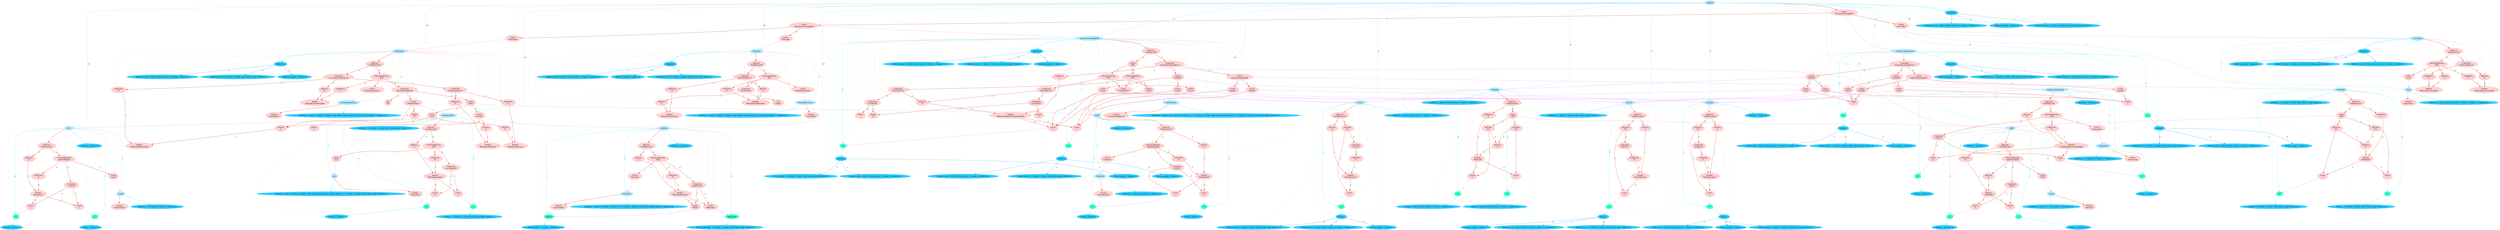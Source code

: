 digraph g{node_22939 [shape="ellipse", style="filled", color="#ffd1d1", fontname="Times", label="Custom
a" ]
node_22944 [shape="ellipse", style="filled", color="#ffd1d1", fontname="Times", label="Custom
$.mouse" ]
node_22948 [shape="ellipse", style="filled", color="#ffd1d1", fontname="Times", label="Custom
b" ]
node_22953 [shape="ellipse", style="filled", color="#ffd1d1", fontname="Times", label="Custom
$.mouse" ]
node_22957 [shape="ellipse", style="filled", color="#ffd1d1", fontname="Times", label="Custom
both$and$" ]
node_22962 [shape="ellipse", style="filled", color="#ffd1d1", fontname="Times", label="Custom
$.layout" ]
node_22966 [shape="ellipse", style="filled", color="#ffd1d1", fontname="Times", label="Custom
$.layout" ]
node_22970 [shape="ellipse", style="filled", color="#ffd1d1", fontname="Times", label="Custom
both2$and$" ]
node_22975 [shape="ellipse", style="filled", color="#ffd1d1", fontname="Times", label="Custom
$.graphics" ]
node_22979 [shape="ellipse", style="filled", color="#ffd1d1", fontname="Times", label="Custom
$.graphics" ]
node_22983 [shape="ellipse", style="filled", color="#ffd1d1", fontname="Times", label="Custom
graphicscontaining$and$" ]
node_22988 [shape="ellipse", style="filled", color="#ffd1d1", fontname="Times", label="Composition
{mouse:$layout:$graphics:$}" ]
node_22994 [shape="ellipse", style="filled", color="#ffd1d1", fontname="Times", label="Function
functioncolumnElement" ]
node_22997 [shape="ellipse", style="filled", color="#ffd1d1", fontname="Times", label="Custom
a" ]
node_23005 [shape="ellipse", style="filled", color="#ffd1d1", fontname="Times", label="Custom
$.mouse" ]
node_23009 [shape="ellipse", style="filled", color="#ffd1d1", fontname="Times", label="Custom
b" ]
node_23017 [shape="ellipse", style="filled", color="#ffd1d1", fontname="Times", label="Custom
$.mouse" ]
node_23021 [shape="ellipse", style="filled", color="#ffd1d1", fontname="Times", label="Custom
both$and$" ]
node_23026 [shape="ellipse", style="filled", color="#ffd1d1", fontname="Times", label="Identifier
#thelayoutofsplitcolumncontaining$and$" ]
node_23033 [shape="ellipse", style="filled", color="#ffd1d1", fontname="Times", label="CoReference
$?" ]
node_23037 [shape="ellipse", style="filled", color="#ffd1d1", fontname="Times", label="Custom
$.graphics" ]
node_23041 [shape="ellipse", style="filled", color="#ffd1d1", fontname="Times", label="Custom
$.graphics" ]
node_23045 [shape="ellipse", style="filled", color="#ffd1d1", fontname="Times", label="Custom
graphicscontaining$and$" ]
node_23050 [shape="ellipse", style="filled", color="#ffd1d1", fontname="Times", label="Composition
{mouse:$layout:$graphics:$}" ]
node_23056 [shape="ellipse", style="filled", color="#ffd1d1", fontname="Times", label="Custom
columnElement" ]
node_23060 [shape="ellipse", style="filled", color="#ffd1d1", fontname="Times", label="Number
0" ]
node_23063 [shape="ellipse", style="filled", color="#ffd1d1", fontname="Times", label="Number
0.5" ]
node_23067 [shape="ellipse", style="filled", color="#ffd1d1", fontname="Times", label="Composition
{start:$end:$}" ]
node_23072 [shape="ellipse", style="filled", color="#ffd1d1", fontname="Times", label="Reference
$!" ]
node_23077 [shape="ellipse", style="filled", color="#ffd1d1", fontname="Times", label="Composition
{interval:$rect:$}" ]
node_23082 [shape="ellipse", style="filled", color="#ffd1d1", fontname="Times", label="Custom
$.layout" ]
node_23086 [shape="ellipse", style="filled", color="#ffd1d1", fontname="Times", label="FunctionApplication
$$=$" ]
node_23092 [shape="ellipse", style="filled", color="#ffd1d1", fontname="Times", label="Number
1" ]
node_23095 [shape="ellipse", style="filled", color="#ffd1d1", fontname="Times", label="Composition
{start:$end:$}" ]
node_23100 [shape="ellipse", style="filled", color="#ffd1d1", fontname="Times", label="Composition
{interval:$rect:$}" ]
node_23105 [shape="ellipse", style="filled", color="#ffd1d1", fontname="Times", label="Custom
$.layout" ]
node_23109 [shape="ellipse", style="filled", color="#ffd1d1", fontname="Times", label="FunctionApplication
$$=$" ]
node_23115 [shape="ellipse", style="filled", color="#ffd1d1", fontname="Times", label="Custom
all$$" ]
node_23120 [shape="ellipse", style="filled", color="#ffd1d1", fontname="Times", label="Behaviour
$withbehaviour$" ]
node_23125 [shape="ellipse", style="filled", color="#ffd1d1", fontname="Times", label="Custom
x" ]
node_23130 [shape="ellipse", style="filled", color="#ffd1d1", fontname="Times", label="Identifier
#resultof$.mouse" ]
node_23135 [shape="ellipse", style="filled", color="#ffd1d1", fontname="Times", label="Reference
$!" ]
node_23139 [shape="ellipse", style="filled", color="#ffd1d1", fontname="Times", label="CoReference
$?" ]
node_23143 [shape="ellipse", style="filled", color="#ffd1d1", fontname="Times", label="Composition
{mouse:$}" ]
node_23147 [shape="ellipse", style="filled", color="#ffd1d1", fontname="Times", label="Affectation
$=$" ]
node_23152 [shape="ellipse", style="filled", color="#ffd1d1", fontname="Times", label="Behaviour
$withbehaviour$" ]
node_23157 [shape="ellipse", style="filled", color="#ffd1d1", fontname="Times", label="Custom
x" ]
node_23162 [shape="ellipse", style="filled", color="#ffd1d1", fontname="Times", label="Identifier
#resultof$.graphics" ]
node_23167 [shape="ellipse", style="filled", color="#ffd1d1", fontname="Times", label="Reference
$!" ]
node_23171 [shape="ellipse", style="filled", color="#ffd1d1", fontname="Times", label="CoReference
$?" ]
node_23175 [shape="ellipse", style="filled", color="#ffd1d1", fontname="Times", label="Composition
{graphics:$}" ]
node_23179 [shape="ellipse", style="filled", color="#ffd1d1", fontname="Times", label="Affectation
$=$" ]
node_23184 [shape="ellipse", style="filled", color="#ffd1d1", fontname="Times", label="Behaviour
$withbehaviour$" ]
node_23189 [shape="ellipse", style="filled", color="#ffd1d1", fontname="Times", label="Custom
x" ]
node_23194 [shape="ellipse", style="filled", color="#ffd1d1", fontname="Times", label="Identifier
#resultof$.layout" ]
node_23199 [shape="ellipse", style="filled", color="#ffd1d1", fontname="Times", label="Reference
$!" ]
node_23203 [shape="ellipse", style="filled", color="#ffd1d1", fontname="Times", label="CoReference
$?" ]
node_23207 [shape="ellipse", style="filled", color="#ffd1d1", fontname="Times", label="Composition
{layout:$}" ]
node_23211 [shape="ellipse", style="filled", color="#ffd1d1", fontname="Times", label="Affectation
$=$" ]
node_23216 [shape="ellipse", style="filled", color="#ffd1d1", fontname="Times", label="Behaviour
$withbehaviour$" ]
node_23221 [shape="ellipse", style="filled", color="#ffd1d1", fontname="Times", label="Custom
a" ]
node_23227 [shape="ellipse", style="filled", color="#ffd1d1", fontname="Times", label="Custom
b" ]
node_23233 [shape="ellipse", style="filled", color="#ffd1d1", fontname="Times", label="Identifier
#both$and$" ]
node_23240 [shape="ellipse", style="filled", color="#ffd1d1", fontname="Times", label="CoReference
$?" ]
node_23244 [shape="ellipse", style="filled", color="#ffd1d1", fontname="Times", label="Reference
$!" ]
node_23249 [shape="ellipse", style="filled", color="#ffd1d1", fontname="Times", label="Affectation
$=$" ]
node_23254 [shape="ellipse", style="filled", color="#ffd1d1", fontname="Times", label="Affectation
$=$" ]
node_23259 [shape="ellipse", style="filled", color="#ffd1d1", fontname="Times", label="Custom
all$$" ]
node_23264 [shape="ellipse", style="filled", color="#ffd1d1", fontname="Times", label="Behaviour
$withbehaviour$" ]
node_23269 [shape="ellipse", style="filled", color="#ffd1d1", fontname="Times", label="Custom
a" ]
node_23275 [shape="ellipse", style="filled", color="#ffd1d1", fontname="Times", label="Custom
b" ]
node_23281 [shape="ellipse", style="filled", color="#ffd1d1", fontname="Times", label="Identifier
#both2$and$" ]
node_23288 [shape="ellipse", style="filled", color="#ffd1d1", fontname="Times", label="CoReference
$?" ]
node_23292 [shape="ellipse", style="filled", color="#ffd1d1", fontname="Times", label="Reference
$!" ]
node_23297 [shape="ellipse", style="filled", color="#ffd1d1", fontname="Times", label="Affectation
$=$" ]
node_23302 [shape="ellipse", style="filled", color="#ffd1d1", fontname="Times", label="Affectation
$=$" ]
node_23307 [shape="ellipse", style="filled", color="#ffd1d1", fontname="Times", label="Custom
all$$" ]
node_23312 [shape="ellipse", style="filled", color="#ffd1d1", fontname="Times", label="Behaviour
$withbehaviour$" ]
node_23317 [shape="ellipse", style="filled", color="#ffd1d1", fontname="Times", label="Function
functiongroup" ]
node_23320 [shape="ellipse", style="filled", color="#ffd1d1", fontname="Times", label="Custom
a" ]
node_23325 [shape="ellipse", style="filled", color="#ffd1d1", fontname="Times", label="Custom
b" ]
node_23330 [shape="ellipse", style="filled", color="#ffd1d1", fontname="Times", label="Identifier
#resultofgraphicscontaining$and$" ]
node_23336 [shape="ellipse", style="filled", color="#ffd1d1", fontname="Times", label="Reference
$!" ]
node_23340 [shape="ellipse", style="filled", color="#ffd1d1", fontname="Times", label="Custom
groupgraphics" ]
node_23343 [shape="ellipse", style="filled", color="#ffd1d1", fontname="Times", label="Composition
{a:$,b:$}" ]
node_23348 [shape="ellipse", style="filled", color="#ffd1d1", fontname="Times", label="CoReference
$?" ]
node_23352 [shape="ellipse", style="filled", color="#ffd1d1", fontname="Times", label="FunctionApplication
$$=$" ]
node_23358 [shape="ellipse", style="filled", color="#ffd1d1", fontname="Times", label="Behaviour
$withbehaviour$" ]
node_23363 [shape="ellipse", style="filled", color="#ffd1d1", fontname="Times", label="Function
functionall" ]
node_23366 [shape="ellipse", style="filled", color="#ffd1d1", fontname="Times", label="Custom
a" ]
node_23371 [shape="ellipse", style="filled", color="#ffd1d1", fontname="Times", label="Custom
b" ]
node_23376 [shape="ellipse", style="filled", color="#ffd1d1", fontname="Times", label="Identifier
variableall$$" ]
node_23382 [shape="ellipse", style="filled", color="#ffd1d1", fontname="Times", label="CoReference
$?" ]
node_23386 [shape="ellipse", style="filled", color="#ffd1d1", fontname="Times", label="Custom
funcall" ]
node_23389 [shape="ellipse", style="filled", color="#ffd1d1", fontname="Times", label="Reference
$!" ]
node_23393 [shape="ellipse", style="filled", color="#ffd1d1", fontname="Times", label="Composition
{a:$b:$}" ]
node_23398 [shape="ellipse", style="filled", color="#ffd1d1", fontname="Times", label="FunctionApplication
apply$to$andget$" ]
node_23404 [shape="ellipse", style="filled", color="#ffd1d1", fontname="Times", label="Behaviour
$withbehaviour$" ]
node_23409 [shape="ellipse", style="filled", color="#ffd1d1", fontname="Times", label="Function
functioncursor" ]
node_23412 [shape="ellipse", style="filled", color="#ffd1d1", fontname="Times", label="Identifier
#themouseforcursorwidget" ]
node_23416 [shape="ellipse", style="filled", color="#ffd1d1", fontname="Times", label="CoReference
$?" ]
node_23420 [shape="ellipse", style="filled", color="#ffd1d1", fontname="Times", label="Identifier
#thegraphicsforcursorwidget" ]
node_23424 [shape="ellipse", style="filled", color="#ffd1d1", fontname="Times", label="Reference
$!" ]
node_23428 [shape="ellipse", style="filled", color="#ffd1d1", fontname="Times", label="Composition
{mouse:$graphics:$}" ]
node_23433 [shape="ellipse", style="filled", color="#ffd1d1", fontname="Times", label="Custom
cursor" ]
node_23436 [shape="ellipse", style="filled", color="#ffd1d1", fontname="Times", label="Reference
$!" ]
node_23440 [shape="ellipse", style="filled", color="#ffd1d1", fontname="Times", label="CoReference
$?" ]
node_23444 [shape="ellipse", style="filled", color="#ffd1d1", fontname="Times", label="FunctionApplication
$$=$" ]
node_23450 [shape="ellipse", style="filled", color="#ffd1d1", fontname="Times", label="Behaviour
$withbehaviour$" ]
node_23455 [shape="ellipse", style="filled", color="#ffd1d1", fontname="Times", label="Function
functionisEqual" ]
node_23458 [shape="ellipse", style="filled", color="#ffd1d1", fontname="Times", label="Custom
a" ]
node_23463 [shape="ellipse", style="filled", color="#ffd1d1", fontname="Times", label="Custom
b" ]
node_23468 [shape="ellipse", style="filled", color="#ffd1d1", fontname="Times", label="Identifier
#resultof$==$" ]
node_23474 [shape="ellipse", style="filled", color="#ffd1d1", fontname="Times", label="Reference
$!" ]
node_23478 [shape="ellipse", style="filled", color="#ffd1d1", fontname="Times", label="Custom
isequal" ]
node_23481 [shape="ellipse", style="filled", color="#ffd1d1", fontname="Times", label="Composition
{a:$,b:$}" ]
node_23486 [shape="ellipse", style="filled", color="#ffd1d1", fontname="Times", label="CoReference
$?" ]
node_23490 [shape="ellipse", style="filled", color="#ffd1d1", fontname="Times", label="FunctionApplication
apply$to$andget$" ]
node_23496 [shape="ellipse", style="filled", color="#ffd1d1", fontname="Times", label="Behaviour
$withbehaviour$" ]
node_23501 [shape="ellipse", style="filled", color="#ffd1d1", fontname="Times", label="Function
functionboolAnd" ]
node_23504 [shape="ellipse", style="filled", color="#ffd1d1", fontname="Times", label="Custom
a" ]
node_23509 [shape="ellipse", style="filled", color="#ffd1d1", fontname="Times", label="Custom
b" ]
node_23514 [shape="ellipse", style="filled", color="#ffd1d1", fontname="Times", label="Identifier
#resultof$and$" ]
node_23520 [shape="ellipse", style="filled", color="#ffd1d1", fontname="Times", label="Reference
$!" ]
node_23524 [shape="ellipse", style="filled", color="#ffd1d1", fontname="Times", label="Custom
booleanand" ]
node_23527 [shape="ellipse", style="filled", color="#ffd1d1", fontname="Times", label="Composition
{a:$,b:$}" ]
node_23532 [shape="ellipse", style="filled", color="#ffd1d1", fontname="Times", label="CoReference
$?" ]
node_23536 [shape="ellipse", style="filled", color="#ffd1d1", fontname="Times", label="FunctionApplication
apply$to$andget$" ]
node_23542 [shape="ellipse", style="filled", color="#ffd1d1", fontname="Times", label="Behaviour
$withbehaviour$" ]
node_23547 [shape="ellipse", style="filled", color="#ffd1d1", fontname="Times", label="Function
functioninset" ]
node_23550 [shape="ellipse", style="filled", color="#ffd1d1", fontname="Times", label="Custom
a" ]
node_23555 [shape="ellipse", style="filled", color="#ffd1d1", fontname="Times", label="Custom
m" ]
node_23560 [shape="ellipse", style="filled", color="#ffd1d1", fontname="Times", label="Identifier
#$withaddedmargin$" ]
node_23566 [shape="ellipse", style="filled", color="#ffd1d1", fontname="Times", label="Reference
$!" ]
node_23570 [shape="ellipse", style="filled", color="#ffd1d1", fontname="Times", label="Custom
inset" ]
node_23573 [shape="ellipse", style="filled", color="#ffd1d1", fontname="Times", label="Composition
{rect:$margin:$}" ]
node_23578 [shape="ellipse", style="filled", color="#ffd1d1", fontname="Times", label="CoReference
$?" ]
node_23582 [shape="ellipse", style="filled", color="#ffd1d1", fontname="Times", label="FunctionApplication
$$=$" ]
node_23588 [shape="ellipse", style="filled", color="#ffd1d1", fontname="Times", label="Behaviour
$withbehaviour$" ]
node_23593 [shape="ellipse", style="filled", color="#ffd1d1", fontname="Times", label="Function
functionisInside" ]
node_23596 [shape="ellipse", style="filled", color="#ffd1d1", fontname="Times", label="Custom
thePoint" ]
node_23601 [shape="ellipse", style="filled", color="#ffd1d1", fontname="Times", label="Custom
theRectangle" ]
node_23606 [shape="ellipse", style="filled", color="#ffd1d1", fontname="Times", label="Identifier
#theresultof$isinside$" ]
node_23612 [shape="ellipse", style="filled", color="#ffd1d1", fontname="Times", label="Reference
$!" ]
node_23616 [shape="ellipse", style="filled", color="#ffd1d1", fontname="Times", label="Custom
funcisinside" ]
node_23619 [shape="ellipse", style="filled", color="#ffd1d1", fontname="Times", label="Composition
{point:$,rect:$}" ]
node_23624 [shape="ellipse", style="filled", color="#ffd1d1", fontname="Times", label="CoReference
$?" ]
node_23628 [shape="ellipse", style="filled", color="#ffd1d1", fontname="Times", label="FunctionApplication
$$=$" ]
node_23634 [shape="ellipse", style="filled", color="#ffd1d1", fontname="Times", label="Behaviour
$withbehaviour$" ]
node_23639 [shape="ellipse", style="filled", color="#ffd1d1", fontname="Times", label="Function
functionbutton" ]
node_23642 [shape="ellipse", style="filled", color="#ffd1d1", fontname="Times", label="Identifier
#thebuttonsofthemouse" ]
node_23646 [shape="ellipse", style="filled", color="#ffd1d1", fontname="Times", label="CoReference
$?" ]
node_23650 [shape="ellipse", style="filled", color="#ffd1d1", fontname="Times", label="Identifier
#thepositionofthemouse" ]
node_23654 [shape="ellipse", style="filled", color="#ffd1d1", fontname="Times", label="CoReference
$?" ]
node_23658 [shape="ellipse", style="filled", color="#ffd1d1", fontname="Times", label="Composition
{buttons:$,position:$}" ]
node_23663 [shape="ellipse", style="filled", color="#ffd1d1", fontname="Times", label="Identifier
#thelayoutforbuttonwidget" ]
node_23668 [shape="ellipse", style="filled", color="#ffd1d1", fontname="Times", label="CoReference
$?" ]
node_23672 [shape="ellipse", style="filled", color="#ffd1d1", fontname="Times", label="Identifier
#thegraphicsforbuttonwidget" ]
node_23676 [shape="ellipse", style="filled", color="#ffd1d1", fontname="Times", label="Reference
$!" ]
node_23680 [shape="ellipse", style="filled", color="#ffd1d1", fontname="Times", label="Composition
{mouse:$layout:$graphics:$}" ]
node_23686 [shape="ellipse", style="filled", color="#ffd1d1", fontname="Times", label="Custom
buttongraphicsfunction" ]
node_23689 [shape="ellipse", style="filled", color="#ffd1d1", fontname="Times", label="Number
20" ]
node_23692 [shape="ellipse", style="filled", color="#ffd1d1", fontname="Times", label="Reference
$!" ]
node_23697 [shape="ellipse", style="filled", color="#ffd1d1", fontname="Times", label="Custom
addmarginof$to$" ]
node_23702 [shape="ellipse", style="filled", color="#ffd1d1", fontname="Times", label="Text
OK" ]
node_23705 [shape="ellipse", style="filled", color="#ffd1d1", fontname="Times", label="Reference
$!" ]
node_23709 [shape="ellipse", style="filled", color="#ffd1d1", fontname="Times", label="Number
1" ]
node_23712 [shape="ellipse", style="filled", color="#ffd1d1", fontname="Times", label="Custom
$==$" ]
node_23717 [shape="ellipse", style="filled", color="#ffd1d1", fontname="Times", label="Reference
$!" ]
node_23721 [shape="ellipse", style="filled", color="#ffd1d1", fontname="Times", label="Custom
$isinside$" ]
node_23726 [shape="ellipse", style="filled", color="#ffd1d1", fontname="Times", label="Custom
$and$" ]
node_23731 [shape="ellipse", style="filled", color="#ffd1d1", fontname="Times", label="Composition
{layout:$text:$pushed:$}" ]
node_23737 [shape="ellipse", style="filled", color="#ffd1d1", fontname="Times", label="CoReference
$?" ]
node_23741 [shape="ellipse", style="filled", color="#ffd1d1", fontname="Times", label="FunctionApplication
$$=$" ]
node_23747 [shape="ellipse", style="filled", color="#ffd1d1", fontname="Times", label="Behaviour
$withbehaviour$" ]
node_23752 [shape="ellipse", style="filled", color="#ffd1d1", fontname="Times", label="Function
functionlabel" ]
node_23755 [shape="ellipse", style="filled", color="#ffd1d1", fontname="Times", label="Identifier
#thelayoutforlabelwidget" ]
node_23759 [shape="ellipse", style="filled", color="#ffd1d1", fontname="Times", label="CoReference
$?" ]
node_23763 [shape="ellipse", style="filled", color="#ffd1d1", fontname="Times", label="Identifier
#thegraphicsforlabelwidget" ]
node_23767 [shape="ellipse", style="filled", color="#ffd1d1", fontname="Times", label="Reference
$!" ]
node_23771 [shape="ellipse", style="filled", color="#ffd1d1", fontname="Times", label="Composition
{layout:$graphics:$}" ]
node_23776 [shape="ellipse", style="filled", color="#ffd1d1", fontname="Times", label="Custom
labelgraphicsfunction" ]
node_23779 [shape="ellipse", style="filled", color="#ffd1d1", fontname="Times", label="Reference
$!" ]
node_23783 [shape="ellipse", style="filled", color="#ffd1d1", fontname="Times", label="Text
Labeltext" ]
node_23786 [shape="ellipse", style="filled", color="#ffd1d1", fontname="Times", label="Composition
{layout:$text:$}" ]
node_23791 [shape="ellipse", style="filled", color="#ffd1d1", fontname="Times", label="CoReference
$?" ]
node_23795 [shape="ellipse", style="filled", color="#ffd1d1", fontname="Times", label="FunctionApplication
$$=$" ]
node_23801 [shape="ellipse", style="filled", color="#ffd1d1", fontname="Times", label="Behaviour
$withbehaviour$" ]
node_23806 [shape="ellipse", style="filled", color="#ffd1d1", fontname="Times", label="Custom
buttonwidget" ]
node_23809 [shape="ellipse", style="filled", color="#ffd1d1", fontname="Times", label="Custom
labelwidget" ]
node_23812 [shape="ellipse", style="filled", color="#ffd1d1", fontname="Times", label="Custom
splitcolumncontaining$and$" ]
node_23817 [shape="ellipse", style="filled", color="#ffd1d1", fontname="Times", label="Custom
cursorwidget" ]
node_23820 [shape="ellipse", style="filled", color="#ffd1d1", fontname="Times", label="Custom
twolayerscontaining$and$" ]
node_21736 [shape="ellipse", style="filled", color="#afe7ff", fontname="Times", label="simpleUI" ]
node_21737 [shape="ellipse", style="filled", color="#afe7ff", fontname="Times", label="twolayerscontaining$and$" ]
node_21826 [shape="ellipse", style="filled", color="#afe7ff", fontname="Times", label="splitcolumncontaining$and$" ]
node_21827 [shape="ellipse", style="filled", color="#afe7ff", fontname="Times", label="columnElement" ]
node_21998 [shape="ellipse", style="filled", color="#afe7ff", fontname="Times", label="$.mouse" ]
node_22046 [shape="ellipse", style="filled", color="#afe7ff", fontname="Times", label="$.graphics" ]
node_22094 [shape="ellipse", style="filled", color="#afe7ff", fontname="Times", label="$.layout" ]
node_22142 [shape="ellipse", style="filled", color="#afe7ff", fontname="Times", label="both$and$" ]
node_22210 [shape="ellipse", style="filled", color="#afe7ff", fontname="Times", label="both2$and$" ]
node_22278 [shape="ellipse", style="filled", color="#afe7ff", fontname="Times", label="graphicscontaining$and$" ]
node_22279 [shape="ellipse", style="filled", color="#afe7ff", fontname="Times", label="groupgraphics" ]
node_22342 [shape="ellipse", style="filled", color="#afe7ff", fontname="Times", label="all$$" ]
node_22343 [shape="ellipse", style="filled", color="#afe7ff", fontname="Times", label="funcall" ]
node_22406 [shape="ellipse", style="filled", color="#afe7ff", fontname="Times", label="cursorwidget" ]
node_22407 [shape="ellipse", style="filled", color="#afe7ff", fontname="Times", label="cursor" ]
node_22463 [shape="ellipse", style="filled", color="#afe7ff", fontname="Times", label="$==$" ]
node_22464 [shape="ellipse", style="filled", color="#afe7ff", fontname="Times", label="isequal" ]
node_22527 [shape="ellipse", style="filled", color="#afe7ff", fontname="Times", label="$and$" ]
node_22528 [shape="ellipse", style="filled", color="#afe7ff", fontname="Times", label="booleanand" ]
node_22591 [shape="ellipse", style="filled", color="#afe7ff", fontname="Times", label="addmarginof$to$" ]
node_22592 [shape="ellipse", style="filled", color="#afe7ff", fontname="Times", label="inset" ]
node_22655 [shape="ellipse", style="filled", color="#afe7ff", fontname="Times", label="$isinside$" ]
node_22656 [shape="ellipse", style="filled", color="#afe7ff", fontname="Times", label="funcisinside" ]
node_22719 [shape="ellipse", style="filled", color="#afe7ff", fontname="Times", label="buttonwidget" ]
node_22720 [shape="ellipse", style="filled", color="#afe7ff", fontname="Times", label="buttongraphicsfunction" ]
node_22833 [shape="ellipse", style="filled", color="#afe7ff", fontname="Times", label="labelwidget" ]
node_22834 [shape="ellipse", style="filled", color="#afe7ff", fontname="Times", label="labelgraphicsfunction" ]
node_21738 [shape="ellipse", style="filled", color="#2fffc7", fontname="Times", label="a" ]
node_21751 [shape="ellipse", style="filled", color="#2fffc7", fontname="Times", label="b" ]
node_21835 [shape="ellipse", style="filled", color="#2fffc7", fontname="Times", label="a" ]
node_21848 [shape="ellipse", style="filled", color="#2fffc7", fontname="Times", label="b" ]
node_21999 [shape="ellipse", style="filled", color="#2fffc7", fontname="Times", label="x" ]
node_22047 [shape="ellipse", style="filled", color="#2fffc7", fontname="Times", label="x" ]
node_22095 [shape="ellipse", style="filled", color="#2fffc7", fontname="Times", label="x" ]
node_22143 [shape="ellipse", style="filled", color="#2fffc7", fontname="Times", label="a" ]
node_22147 [shape="ellipse", style="filled", color="#2fffc7", fontname="Times", label="b" ]
node_22211 [shape="ellipse", style="filled", color="#2fffc7", fontname="Times", label="a" ]
node_22215 [shape="ellipse", style="filled", color="#2fffc7", fontname="Times", label="b" ]
node_22287 [shape="ellipse", style="filled", color="#2fffc7", fontname="Times", label="a" ]
node_22291 [shape="ellipse", style="filled", color="#2fffc7", fontname="Times", label="b" ]
node_22351 [shape="ellipse", style="filled", color="#2fffc7", fontname="Times", label="a" ]
node_22355 [shape="ellipse", style="filled", color="#2fffc7", fontname="Times", label="b" ]
node_22472 [shape="ellipse", style="filled", color="#2fffc7", fontname="Times", label="a" ]
node_22476 [shape="ellipse", style="filled", color="#2fffc7", fontname="Times", label="b" ]
node_22536 [shape="ellipse", style="filled", color="#2fffc7", fontname="Times", label="a" ]
node_22540 [shape="ellipse", style="filled", color="#2fffc7", fontname="Times", label="b" ]
node_22600 [shape="ellipse", style="filled", color="#2fffc7", fontname="Times", label="m" ]
node_22604 [shape="ellipse", style="filled", color="#2fffc7", fontname="Times", label="a" ]
node_22664 [shape="ellipse", style="filled", color="#2fffc7", fontname="Times", label="thePoint" ]
node_22668 [shape="ellipse", style="filled", color="#2fffc7", fontname="Times", label="theRectangle" ]
node_21739 [shape="ellipse", style="filled", color="#2fcdff", fontname="Times", label="theArgs.a" ]
node_21740 [shape="ellipse", style="filled", color="#2fcdff", fontname="Times", label="theArgs.a.mouse : {buttons: Number, position: {x: Number, y: Number}} out" ]
node_21742 [shape="ellipse", style="filled", color="#2fcdff", fontname="Times", label="theArgs.a.layout : {x: Number, y: Number, width: Number, height: Number} out" ]
node_21744 [shape="ellipse", style="filled", color="#2fcdff", fontname="Times", label="theArgs.a.graphics : Graphics in" ]
node_21752 [shape="ellipse", style="filled", color="#2fcdff", fontname="Times", label="theArgs.b" ]
node_21753 [shape="ellipse", style="filled", color="#2fcdff", fontname="Times", label="theArgs.b.mouse : {buttons: Number, position: {x: Number, y: Number}} out" ]
node_21755 [shape="ellipse", style="filled", color="#2fcdff", fontname="Times", label="theArgs.b.layout : {x: Number, y: Number, width: Number, height: Number} out" ]
node_21757 [shape="ellipse", style="filled", color="#2fcdff", fontname="Times", label="theArgs.b.graphics : Graphics in" ]
node_21766 [shape="ellipse", style="filled", color="#2fcdff", fontname="Times", label="theInterface" ]
node_21767 [shape="ellipse", style="filled", color="#2fcdff", fontname="Times", label="theInterface.mouse : {buttons: Number, position: {x: Number, y: Number}} in" ]
node_21769 [shape="ellipse", style="filled", color="#2fcdff", fontname="Times", label="theInterface.layout : {x: Number, y: Number, width: Number, height: Number} in" ]
node_21771 [shape="ellipse", style="filled", color="#2fcdff", fontname="Times", label="theInterface.graphics : Graphics out" ]
node_21828 [shape="ellipse", style="filled", color="#2fcdff", fontname="Times", label="theInterface : {{interval: {start: Number, end: Number}, rect: {x: Number, y: Number, width: Number, height: Number}} -> {x: Number, y: Number, width: Number, height: Number}} out" ]
node_21836 [shape="ellipse", style="filled", color="#2fcdff", fontname="Times", label="theArgs.a" ]
node_21837 [shape="ellipse", style="filled", color="#2fcdff", fontname="Times", label="theArgs.a.mouse : {buttons: Number, position: {x: Number, y: Number}} out" ]
node_21839 [shape="ellipse", style="filled", color="#2fcdff", fontname="Times", label="theArgs.a.layout : {x: Number, y: Number, width: Number, height: Number} out" ]
node_21841 [shape="ellipse", style="filled", color="#2fcdff", fontname="Times", label="theArgs.a.graphics : Graphics in" ]
node_21849 [shape="ellipse", style="filled", color="#2fcdff", fontname="Times", label="theArgs.b" ]
node_21850 [shape="ellipse", style="filled", color="#2fcdff", fontname="Times", label="theArgs.b.mouse : {buttons: Number, position: {x: Number, y: Number}} out" ]
node_21852 [shape="ellipse", style="filled", color="#2fcdff", fontname="Times", label="theArgs.b.layout : {x: Number, y: Number, width: Number, height: Number} out" ]
node_21854 [shape="ellipse", style="filled", color="#2fcdff", fontname="Times", label="theArgs.b.graphics : Graphics in" ]
node_21863 [shape="ellipse", style="filled", color="#2fcdff", fontname="Times", label="theInterface" ]
node_21864 [shape="ellipse", style="filled", color="#2fcdff", fontname="Times", label="theInterface.mouse : {buttons: Number, position: {x: Number, y: Number}} in" ]
node_21866 [shape="ellipse", style="filled", color="#2fcdff", fontname="Times", label="theInterface.layout : {x: Number, y: Number, width: Number, height: Number} in" ]
node_21868 [shape="ellipse", style="filled", color="#2fcdff", fontname="Times", label="theInterface.graphics : Graphics out" ]
node_22000 [shape="ellipse", style="filled", color="#2fcdff", fontname="Times", label="theArgs.x" ]
node_22001 [shape="ellipse", style="filled", color="#2fcdff", fontname="Times", label="theArgs.x.mouse : {buttons: Number, position: {x: Number, y: Number}} out" ]
node_22003 [shape="ellipse", style="filled", color="#2fcdff", fontname="Times", label="theArgs.x.layout : {x: Number, y: Number, width: Number, height: Number} out" ]
node_22005 [shape="ellipse", style="filled", color="#2fcdff", fontname="Times", label="theArgs.x.graphics : Graphics in" ]
node_22013 [shape="ellipse", style="filled", color="#2fcdff", fontname="Times", label="theInterface : {buttons: Number, position: {x: Number, y: Number}} in" ]
node_22048 [shape="ellipse", style="filled", color="#2fcdff", fontname="Times", label="theArgs.x" ]
node_22049 [shape="ellipse", style="filled", color="#2fcdff", fontname="Times", label="theArgs.x.mouse : {buttons: Number, position: {x: Number, y: Number}} out" ]
node_22051 [shape="ellipse", style="filled", color="#2fcdff", fontname="Times", label="theArgs.x.layout : {x: Number, y: Number, width: Number, height: Number} out" ]
node_22053 [shape="ellipse", style="filled", color="#2fcdff", fontname="Times", label="theArgs.x.graphics : Graphics in" ]
node_22061 [shape="ellipse", style="filled", color="#2fcdff", fontname="Times", label="theInterface : Graphics out" ]
node_22096 [shape="ellipse", style="filled", color="#2fcdff", fontname="Times", label="theArgs.x" ]
node_22097 [shape="ellipse", style="filled", color="#2fcdff", fontname="Times", label="theArgs.x.mouse : {buttons: Number, position: {x: Number, y: Number}} out" ]
node_22099 [shape="ellipse", style="filled", color="#2fcdff", fontname="Times", label="theArgs.x.layout : {x: Number, y: Number, width: Number, height: Number} out" ]
node_22101 [shape="ellipse", style="filled", color="#2fcdff", fontname="Times", label="theArgs.x.graphics : Graphics in" ]
node_22109 [shape="ellipse", style="filled", color="#2fcdff", fontname="Times", label="theInterface : {x: Number, y: Number, width: Number, height: Number} in" ]
node_22144 [shape="ellipse", style="filled", color="#2fcdff", fontname="Times", label="theArgs.a : {buttons: Number, position: {x: Number, y: Number}} out" ]
node_22148 [shape="ellipse", style="filled", color="#2fcdff", fontname="Times", label="theArgs.b : {buttons: Number, position: {x: Number, y: Number}} out" ]
node_22153 [shape="ellipse", style="filled", color="#2fcdff", fontname="Times", label="theInterface : {buttons: Number, position: {x: Number, y: Number}} in" ]
node_22212 [shape="ellipse", style="filled", color="#2fcdff", fontname="Times", label="theArgs.a : {x: Number, y: Number, width: Number, height: Number} out" ]
node_22216 [shape="ellipse", style="filled", color="#2fcdff", fontname="Times", label="theArgs.b : {x: Number, y: Number, width: Number, height: Number} out" ]
node_22221 [shape="ellipse", style="filled", color="#2fcdff", fontname="Times", label="theInterface : {x: Number, y: Number, width: Number, height: Number} in" ]
node_22280 [shape="ellipse", style="filled", color="#2fcdff", fontname="Times", label="theInterface : {{a: Graphics, b: Graphics} -> Graphics} out" ]
node_22288 [shape="ellipse", style="filled", color="#2fcdff", fontname="Times", label="theArgs.a : Graphics in" ]
node_22292 [shape="ellipse", style="filled", color="#2fcdff", fontname="Times", label="theArgs.b : Graphics in" ]
node_22297 [shape="ellipse", style="filled", color="#2fcdff", fontname="Times", label="theInterface : Graphics out" ]
node_22344 [shape="ellipse", style="filled", color="#2fcdff", fontname="Times", label="theInterface : {Activation -> {a: Activation, b: Activation}} out" ]
node_22352 [shape="ellipse", style="filled", color="#2fcdff", fontname="Times", label="theArgs.a : Activation out" ]
node_22356 [shape="ellipse", style="filled", color="#2fcdff", fontname="Times", label="theArgs.b : Activation out" ]
node_22361 [shape="ellipse", style="filled", color="#2fcdff", fontname="Times", label="theInterface : Activation in" ]
node_22408 [shape="ellipse", style="filled", color="#2fcdff", fontname="Times", label="theInterface : {{buttons: Number, position: {x: Number, y: Number}} -> Graphics} out" ]
node_22415 [shape="ellipse", style="filled", color="#2fcdff", fontname="Times", label="theInterface" ]
node_22416 [shape="ellipse", style="filled", color="#2fcdff", fontname="Times", label="theInterface.mouse : {buttons: Number, position: {x: Number, y: Number}} in" ]
node_22418 [shape="ellipse", style="filled", color="#2fcdff", fontname="Times", label="theInterface.layout : {x: Number, y: Number, width: Number, height: Number} in" ]
node_22420 [shape="ellipse", style="filled", color="#2fcdff", fontname="Times", label="theInterface.graphics : Graphics out" ]
node_22465 [shape="ellipse", style="filled", color="#2fcdff", fontname="Times", label="theInterface : {{a: Number, b: Number} -> Boolean} out" ]
node_22473 [shape="ellipse", style="filled", color="#2fcdff", fontname="Times", label="theArgs.a : Number in" ]
node_22477 [shape="ellipse", style="filled", color="#2fcdff", fontname="Times", label="theArgs.b : Number in" ]
node_22482 [shape="ellipse", style="filled", color="#2fcdff", fontname="Times", label="theInterface : Boolean out" ]
node_22529 [shape="ellipse", style="filled", color="#2fcdff", fontname="Times", label="theInterface : {{a: Boolean, b: Boolean} -> Boolean} out" ]
node_22537 [shape="ellipse", style="filled", color="#2fcdff", fontname="Times", label="theArgs.a : Boolean in" ]
node_22541 [shape="ellipse", style="filled", color="#2fcdff", fontname="Times", label="theArgs.b : Boolean in" ]
node_22546 [shape="ellipse", style="filled", color="#2fcdff", fontname="Times", label="theInterface : Boolean out" ]
node_22593 [shape="ellipse", style="filled", color="#2fcdff", fontname="Times", label="theInterface : {{rect: {x: Number, y: Number, width: Number, height: Number}, margin: Number} -> {x: Number, y: Number, width: Number, height: Number}} out" ]
node_22601 [shape="ellipse", style="filled", color="#2fcdff", fontname="Times", label="theArgs.m : Number in" ]
node_22605 [shape="ellipse", style="filled", color="#2fcdff", fontname="Times", label="theArgs.a : {x: Number, y: Number, width: Number, height: Number} in" ]
node_22610 [shape="ellipse", style="filled", color="#2fcdff", fontname="Times", label="theInterface : {x: Number, y: Number, width: Number, height: Number} out" ]
node_22657 [shape="ellipse", style="filled", color="#2fcdff", fontname="Times", label="theInterface : {{point: {x: Number, y: Number}, rect: {x: Number, y: Number, width: Number, height: Number}} -> Boolean} out" ]
node_22665 [shape="ellipse", style="filled", color="#2fcdff", fontname="Times", label="theArgs.thePoint : {x: Number, y: Number} in" ]
node_22669 [shape="ellipse", style="filled", color="#2fcdff", fontname="Times", label="theArgs.theRectangle : {x: Number, y: Number, width: Number, height: Number} in" ]
node_22674 [shape="ellipse", style="filled", color="#2fcdff", fontname="Times", label="theInterface : Boolean out" ]
node_22721 [shape="ellipse", style="filled", color="#2fcdff", fontname="Times", label="theInterface : {{layout: {x: Number, y: Number, width: Number, height: Number}, text: Text, pushed: Boolean} -> Graphics} out" ]
node_22728 [shape="ellipse", style="filled", color="#2fcdff", fontname="Times", label="theInterface" ]
node_22729 [shape="ellipse", style="filled", color="#2fcdff", fontname="Times", label="theInterface.mouse : {buttons: Number, position: {x: Number, y: Number}} in" ]
node_22731 [shape="ellipse", style="filled", color="#2fcdff", fontname="Times", label="theInterface.layout : {x: Number, y: Number, width: Number, height: Number} in" ]
node_22733 [shape="ellipse", style="filled", color="#2fcdff", fontname="Times", label="theInterface.graphics : Graphics out" ]
node_22835 [shape="ellipse", style="filled", color="#2fcdff", fontname="Times", label="theInterface : {{layout: {x: Number, y: Number, width: Number, height: Number}, text: Text, pushed: Boolean} -> Graphics} out" ]
node_22842 [shape="ellipse", style="filled", color="#2fcdff", fontname="Times", label="theInterface" ]
node_22843 [shape="ellipse", style="filled", color="#2fcdff", fontname="Times", label="theInterface.mouse : {buttons: Number, position: {x: Number, y: Number}} in" ]
node_22845 [shape="ellipse", style="filled", color="#2fcdff", fontname="Times", label="theInterface.layout : {x: Number, y: Number, width: Number, height: Number} in" ]
node_22847 [shape="ellipse", style="filled", color="#2fcdff", fontname="Times", label="theInterface.graphics : Graphics out" ]
node_22912 [shape="ellipse", style="filled", color="#2fcdff", fontname="Times", label="theInterface" ]
node_22913 [shape="ellipse", style="filled", color="#2fcdff", fontname="Times", label="theInterface.mouse : {buttons: Number, position: {x: Number, y: Number}} in" ]
node_22915 [shape="ellipse", style="filled", color="#2fcdff", fontname="Times", label="theInterface.layout : {x: Number, y: Number, width: Number, height: Number} in" ]
node_22917 [shape="ellipse", style="filled", color="#2fcdff", fontname="Times", label="theInterface.graphics : Graphics out" ]
node_22944 -> node_22939 [dir=forward, arrowHead=normal, fontname="Times-Italic", arrowsize=1, color="#d00000", label="1",  headlabel="", taillabel="" ]
node_22953 -> node_22948 [dir=forward, arrowHead=normal, fontname="Times-Italic", arrowsize=1, color="#d00000", label="1",  headlabel="", taillabel="" ]
node_22957 -> node_22944 [dir=forward, arrowHead=normal, fontname="Times-Italic", arrowsize=1, color="#d00000", label="1",  headlabel="", taillabel="" ]
node_22957 -> node_22953 [dir=forward, arrowHead=normal, fontname="Times-Italic", arrowsize=1, color="#d00000", label="2",  headlabel="", taillabel="" ]
node_22962 -> node_22939 [dir=forward, arrowHead=normal, fontname="Times-Italic", arrowsize=1, color="#d00000", label="1",  headlabel="", taillabel="" ]
node_22966 -> node_22948 [dir=forward, arrowHead=normal, fontname="Times-Italic", arrowsize=1, color="#d00000", label="1",  headlabel="", taillabel="" ]
node_22970 -> node_22962 [dir=forward, arrowHead=normal, fontname="Times-Italic", arrowsize=1, color="#d00000", label="1",  headlabel="", taillabel="" ]
node_22970 -> node_22966 [dir=forward, arrowHead=normal, fontname="Times-Italic", arrowsize=1, color="#d00000", label="2",  headlabel="", taillabel="" ]
node_22975 -> node_22939 [dir=forward, arrowHead=normal, fontname="Times-Italic", arrowsize=1, color="#d00000", label="1",  headlabel="", taillabel="" ]
node_22979 -> node_22948 [dir=forward, arrowHead=normal, fontname="Times-Italic", arrowsize=1, color="#d00000", label="1",  headlabel="", taillabel="" ]
node_22983 -> node_22975 [dir=forward, arrowHead=normal, fontname="Times-Italic", arrowsize=1, color="#d00000", label="1",  headlabel="", taillabel="" ]
node_22983 -> node_22979 [dir=forward, arrowHead=normal, fontname="Times-Italic", arrowsize=1, color="#d00000", label="2",  headlabel="", taillabel="" ]
node_22988 -> node_22957 [dir=forward, arrowHead=normal, fontname="Times-Italic", arrowsize=1, color="#d00000", label="1",  headlabel="", taillabel="" ]
node_22988 -> node_22970 [dir=forward, arrowHead=normal, fontname="Times-Italic", arrowsize=1, color="#d00000", label="2",  headlabel="", taillabel="" ]
node_22988 -> node_22983 [dir=forward, arrowHead=normal, fontname="Times-Italic", arrowsize=1, color="#d00000", label="3",  headlabel="", taillabel="" ]
node_23005 -> node_22997 [dir=forward, arrowHead=normal, fontname="Times-Italic", arrowsize=1, color="#d00000", label="1",  headlabel="", taillabel="" ]
node_23017 -> node_23009 [dir=forward, arrowHead=normal, fontname="Times-Italic", arrowsize=1, color="#d00000", label="1",  headlabel="", taillabel="" ]
node_23021 -> node_23005 [dir=forward, arrowHead=normal, fontname="Times-Italic", arrowsize=1, color="#d00000", label="1",  headlabel="", taillabel="" ]
node_23021 -> node_23017 [dir=forward, arrowHead=normal, fontname="Times-Italic", arrowsize=1, color="#d00000", label="2",  headlabel="", taillabel="" ]
node_23026 -> node_22997 [dir=forward, arrowHead=normal, fontname="Times-Italic", arrowsize=1, color="#d00000", label="1",  headlabel="", taillabel="" ]
node_23026 -> node_23009 [dir=forward, arrowHead=normal, fontname="Times-Italic", arrowsize=1, color="#d00000", label="2",  headlabel="", taillabel="" ]
node_23033 -> node_23026 [dir=forward, arrowHead=normal, fontname="Times-Italic", arrowsize=1, color="#d00000", label="1",  headlabel="", taillabel="" ]
node_23037 -> node_22997 [dir=forward, arrowHead=normal, fontname="Times-Italic", arrowsize=1, color="#d00000", label="1",  headlabel="", taillabel="" ]
node_23041 -> node_23009 [dir=forward, arrowHead=normal, fontname="Times-Italic", arrowsize=1, color="#d00000", label="1",  headlabel="", taillabel="" ]
node_23045 -> node_23037 [dir=forward, arrowHead=normal, fontname="Times-Italic", arrowsize=1, color="#d00000", label="1",  headlabel="", taillabel="" ]
node_23045 -> node_23041 [dir=forward, arrowHead=normal, fontname="Times-Italic", arrowsize=1, color="#d00000", label="2",  headlabel="", taillabel="" ]
node_23050 -> node_23021 [dir=forward, arrowHead=normal, fontname="Times-Italic", arrowsize=1, color="#d00000", label="1",  headlabel="", taillabel="" ]
node_23050 -> node_23033 [dir=forward, arrowHead=normal, fontname="Times-Italic", arrowsize=1, color="#d00000", label="2",  headlabel="", taillabel="" ]
node_23050 -> node_23045 [dir=forward, arrowHead=normal, fontname="Times-Italic", arrowsize=1, color="#d00000", label="3",  headlabel="", taillabel="" ]
node_23067 -> node_23060 [dir=forward, arrowHead=normal, fontname="Times-Italic", arrowsize=1, color="#d00000", label="1",  headlabel="", taillabel="" ]
node_23067 -> node_23063 [dir=forward, arrowHead=normal, fontname="Times-Italic", arrowsize=1, color="#d00000", label="2",  headlabel="", taillabel="" ]
node_23072 -> node_23026 [dir=forward, arrowHead=normal, fontname="Times-Italic", arrowsize=1, color="#d00000", label="1",  headlabel="", taillabel="" ]
node_23077 -> node_23067 [dir=forward, arrowHead=normal, fontname="Times-Italic", arrowsize=1, color="#d00000", label="1",  headlabel="", taillabel="" ]
node_23077 -> node_23072 [dir=forward, arrowHead=normal, fontname="Times-Italic", arrowsize=1, color="#d00000", label="2",  headlabel="", taillabel="" ]
node_23082 -> node_22997 [dir=forward, arrowHead=normal, fontname="Times-Italic", arrowsize=1, color="#d00000", label="1",  headlabel="", taillabel="" ]
node_23086 -> node_23056 [dir=forward, arrowHead=normal, fontname="Times-Italic", arrowsize=1, color="#d00000", label="1",  headlabel="", taillabel="" ]
node_23086 -> node_23077 [dir=forward, arrowHead=normal, fontname="Times-Italic", arrowsize=1, color="#d00000", label="2",  headlabel="", taillabel="" ]
node_23086 -> node_23082 [dir=forward, arrowHead=normal, fontname="Times-Italic", arrowsize=1, color="#d00000", label="3",  headlabel="", taillabel="" ]
node_23095 -> node_23063 [dir=forward, arrowHead=normal, fontname="Times-Italic", arrowsize=1, color="#d00000", label="1",  headlabel="", taillabel="" ]
node_23095 -> node_23092 [dir=forward, arrowHead=normal, fontname="Times-Italic", arrowsize=1, color="#d00000", label="2",  headlabel="", taillabel="" ]
node_23100 -> node_23072 [dir=forward, arrowHead=normal, fontname="Times-Italic", arrowsize=1, color="#d00000", label="2",  headlabel="", taillabel="" ]
node_23100 -> node_23095 [dir=forward, arrowHead=normal, fontname="Times-Italic", arrowsize=1, color="#d00000", label="1",  headlabel="", taillabel="" ]
node_23105 -> node_23009 [dir=forward, arrowHead=normal, fontname="Times-Italic", arrowsize=1, color="#d00000", label="1",  headlabel="", taillabel="" ]
node_23109 -> node_23056 [dir=forward, arrowHead=normal, fontname="Times-Italic", arrowsize=1, color="#d00000", label="1",  headlabel="", taillabel="" ]
node_23109 -> node_23100 [dir=forward, arrowHead=normal, fontname="Times-Italic", arrowsize=1, color="#d00000", label="2",  headlabel="", taillabel="" ]
node_23109 -> node_23105 [dir=forward, arrowHead=normal, fontname="Times-Italic", arrowsize=1, color="#d00000", label="3",  headlabel="", taillabel="" ]
node_23115 -> node_23086 [dir=forward, arrowHead=normal, fontname="Times-Italic", arrowsize=1, color="#d00000", label="1",  headlabel="", taillabel="" ]
node_23115 -> node_23109 [dir=forward, arrowHead=normal, fontname="Times-Italic", arrowsize=1, color="#d00000", label="2",  headlabel="", taillabel="" ]
node_23120 -> node_23050 [dir=forward, arrowHead=normal, fontname="Times-Italic", arrowsize=1, color="#d00000", label="1",  headlabel="", taillabel="" ]
node_23120 -> node_23115 [dir=forward, arrowHead=normal, fontname="Times-Italic", arrowsize=1, color="#d00000", label="2",  headlabel="", taillabel="" ]
node_23130 -> node_23125 [dir=forward, arrowHead=normal, fontname="Times-Italic", arrowsize=1, color="#d00000", label="1",  headlabel="", taillabel="" ]
node_23135 -> node_23130 [dir=forward, arrowHead=normal, fontname="Times-Italic", arrowsize=1, color="#d00000", label="1",  headlabel="", taillabel="" ]
node_23139 -> node_23130 [dir=forward, arrowHead=normal, fontname="Times-Italic", arrowsize=1, color="#d00000", label="1",  headlabel="", taillabel="" ]
node_23143 -> node_23139 [dir=forward, arrowHead=normal, fontname="Times-Italic", arrowsize=1, color="#d00000", label="1",  headlabel="", taillabel="" ]
node_23147 -> node_23125 [dir=forward, arrowHead=normal, fontname="Times-Italic", arrowsize=1, color="#d00000", label="1",  headlabel="", taillabel="" ]
node_23147 -> node_23143 [dir=forward, arrowHead=normal, fontname="Times-Italic", arrowsize=1, color="#d00000", label="2",  headlabel="", taillabel="" ]
node_23152 -> node_23135 [dir=forward, arrowHead=normal, fontname="Times-Italic", arrowsize=1, color="#d00000", label="1",  headlabel="", taillabel="" ]
node_23152 -> node_23147 [dir=forward, arrowHead=normal, fontname="Times-Italic", arrowsize=1, color="#d00000", label="2",  headlabel="", taillabel="" ]
node_23162 -> node_23157 [dir=forward, arrowHead=normal, fontname="Times-Italic", arrowsize=1, color="#d00000", label="1",  headlabel="", taillabel="" ]
node_23167 -> node_23162 [dir=forward, arrowHead=normal, fontname="Times-Italic", arrowsize=1, color="#d00000", label="1",  headlabel="", taillabel="" ]
node_23171 -> node_23162 [dir=forward, arrowHead=normal, fontname="Times-Italic", arrowsize=1, color="#d00000", label="1",  headlabel="", taillabel="" ]
node_23175 -> node_23171 [dir=forward, arrowHead=normal, fontname="Times-Italic", arrowsize=1, color="#d00000", label="1",  headlabel="", taillabel="" ]
node_23179 -> node_23157 [dir=forward, arrowHead=normal, fontname="Times-Italic", arrowsize=1, color="#d00000", label="1",  headlabel="", taillabel="" ]
node_23179 -> node_23175 [dir=forward, arrowHead=normal, fontname="Times-Italic", arrowsize=1, color="#d00000", label="2",  headlabel="", taillabel="" ]
node_23184 -> node_23167 [dir=forward, arrowHead=normal, fontname="Times-Italic", arrowsize=1, color="#d00000", label="1",  headlabel="", taillabel="" ]
node_23184 -> node_23179 [dir=forward, arrowHead=normal, fontname="Times-Italic", arrowsize=1, color="#d00000", label="2",  headlabel="", taillabel="" ]
node_23194 -> node_23189 [dir=forward, arrowHead=normal, fontname="Times-Italic", arrowsize=1, color="#d00000", label="1",  headlabel="", taillabel="" ]
node_23199 -> node_23194 [dir=forward, arrowHead=normal, fontname="Times-Italic", arrowsize=1, color="#d00000", label="1",  headlabel="", taillabel="" ]
node_23203 -> node_23194 [dir=forward, arrowHead=normal, fontname="Times-Italic", arrowsize=1, color="#d00000", label="1",  headlabel="", taillabel="" ]
node_23207 -> node_23203 [dir=forward, arrowHead=normal, fontname="Times-Italic", arrowsize=1, color="#d00000", label="1",  headlabel="", taillabel="" ]
node_23211 -> node_23189 [dir=forward, arrowHead=normal, fontname="Times-Italic", arrowsize=1, color="#d00000", label="1",  headlabel="", taillabel="" ]
node_23211 -> node_23207 [dir=forward, arrowHead=normal, fontname="Times-Italic", arrowsize=1, color="#d00000", label="2",  headlabel="", taillabel="" ]
node_23216 -> node_23199 [dir=forward, arrowHead=normal, fontname="Times-Italic", arrowsize=1, color="#d00000", label="1",  headlabel="", taillabel="" ]
node_23216 -> node_23211 [dir=forward, arrowHead=normal, fontname="Times-Italic", arrowsize=1, color="#d00000", label="2",  headlabel="", taillabel="" ]
node_23233 -> node_23221 [dir=forward, arrowHead=normal, fontname="Times-Italic", arrowsize=1, color="#d00000", label="1",  headlabel="", taillabel="" ]
node_23233 -> node_23227 [dir=forward, arrowHead=normal, fontname="Times-Italic", arrowsize=1, color="#d00000", label="2",  headlabel="", taillabel="" ]
node_23240 -> node_23233 [dir=forward, arrowHead=normal, fontname="Times-Italic", arrowsize=1, color="#d00000", label="1",  headlabel="", taillabel="" ]
node_23244 -> node_23233 [dir=forward, arrowHead=normal, fontname="Times-Italic", arrowsize=1, color="#d00000", label="1",  headlabel="", taillabel="" ]
node_23249 -> node_23221 [dir=forward, arrowHead=normal, fontname="Times-Italic", arrowsize=1, color="#d00000", label="1",  headlabel="", taillabel="" ]
node_23249 -> node_23244 [dir=forward, arrowHead=normal, fontname="Times-Italic", arrowsize=1, color="#d00000", label="2",  headlabel="", taillabel="" ]
node_23254 -> node_23227 [dir=forward, arrowHead=normal, fontname="Times-Italic", arrowsize=1, color="#d00000", label="1",  headlabel="", taillabel="" ]
node_23254 -> node_23244 [dir=forward, arrowHead=normal, fontname="Times-Italic", arrowsize=1, color="#d00000", label="2",  headlabel="", taillabel="" ]
node_23259 -> node_23249 [dir=forward, arrowHead=normal, fontname="Times-Italic", arrowsize=1, color="#d00000", label="1",  headlabel="", taillabel="" ]
node_23259 -> node_23254 [dir=forward, arrowHead=normal, fontname="Times-Italic", arrowsize=1, color="#d00000", label="2",  headlabel="", taillabel="" ]
node_23264 -> node_23240 [dir=forward, arrowHead=normal, fontname="Times-Italic", arrowsize=1, color="#d00000", label="1",  headlabel="", taillabel="" ]
node_23264 -> node_23259 [dir=forward, arrowHead=normal, fontname="Times-Italic", arrowsize=1, color="#d00000", label="2",  headlabel="", taillabel="" ]
node_23281 -> node_23269 [dir=forward, arrowHead=normal, fontname="Times-Italic", arrowsize=1, color="#d00000", label="1",  headlabel="", taillabel="" ]
node_23281 -> node_23275 [dir=forward, arrowHead=normal, fontname="Times-Italic", arrowsize=1, color="#d00000", label="2",  headlabel="", taillabel="" ]
node_23288 -> node_23281 [dir=forward, arrowHead=normal, fontname="Times-Italic", arrowsize=1, color="#d00000", label="1",  headlabel="", taillabel="" ]
node_23292 -> node_23281 [dir=forward, arrowHead=normal, fontname="Times-Italic", arrowsize=1, color="#d00000", label="1",  headlabel="", taillabel="" ]
node_23297 -> node_23269 [dir=forward, arrowHead=normal, fontname="Times-Italic", arrowsize=1, color="#d00000", label="1",  headlabel="", taillabel="" ]
node_23297 -> node_23292 [dir=forward, arrowHead=normal, fontname="Times-Italic", arrowsize=1, color="#d00000", label="2",  headlabel="", taillabel="" ]
node_23302 -> node_23275 [dir=forward, arrowHead=normal, fontname="Times-Italic", arrowsize=1, color="#d00000", label="1",  headlabel="", taillabel="" ]
node_23302 -> node_23292 [dir=forward, arrowHead=normal, fontname="Times-Italic", arrowsize=1, color="#d00000", label="2",  headlabel="", taillabel="" ]
node_23307 -> node_23297 [dir=forward, arrowHead=normal, fontname="Times-Italic", arrowsize=1, color="#d00000", label="1",  headlabel="", taillabel="" ]
node_23307 -> node_23302 [dir=forward, arrowHead=normal, fontname="Times-Italic", arrowsize=1, color="#d00000", label="2",  headlabel="", taillabel="" ]
node_23312 -> node_23288 [dir=forward, arrowHead=normal, fontname="Times-Italic", arrowsize=1, color="#d00000", label="1",  headlabel="", taillabel="" ]
node_23312 -> node_23307 [dir=forward, arrowHead=normal, fontname="Times-Italic", arrowsize=1, color="#d00000", label="2",  headlabel="", taillabel="" ]
node_23330 -> node_23320 [dir=forward, arrowHead=normal, fontname="Times-Italic", arrowsize=1, color="#d00000", label="1",  headlabel="", taillabel="" ]
node_23330 -> node_23325 [dir=forward, arrowHead=normal, fontname="Times-Italic", arrowsize=1, color="#d00000", label="2",  headlabel="", taillabel="" ]
node_23336 -> node_23330 [dir=forward, arrowHead=normal, fontname="Times-Italic", arrowsize=1, color="#d00000", label="1",  headlabel="", taillabel="" ]
node_23343 -> node_23320 [dir=forward, arrowHead=normal, fontname="Times-Italic", arrowsize=1, color="#d00000", label="1",  headlabel="", taillabel="" ]
node_23343 -> node_23325 [dir=forward, arrowHead=normal, fontname="Times-Italic", arrowsize=1, color="#d00000", label="2",  headlabel="", taillabel="" ]
node_23348 -> node_23330 [dir=forward, arrowHead=normal, fontname="Times-Italic", arrowsize=1, color="#d00000", label="1",  headlabel="", taillabel="" ]
node_23352 -> node_23340 [dir=forward, arrowHead=normal, fontname="Times-Italic", arrowsize=1, color="#d00000", label="1",  headlabel="", taillabel="" ]
node_23352 -> node_23343 [dir=forward, arrowHead=normal, fontname="Times-Italic", arrowsize=1, color="#d00000", label="2",  headlabel="", taillabel="" ]
node_23352 -> node_23348 [dir=forward, arrowHead=normal, fontname="Times-Italic", arrowsize=1, color="#d00000", label="3",  headlabel="", taillabel="" ]
node_23358 -> node_23336 [dir=forward, arrowHead=normal, fontname="Times-Italic", arrowsize=1, color="#d00000", label="1",  headlabel="", taillabel="" ]
node_23358 -> node_23352 [dir=forward, arrowHead=normal, fontname="Times-Italic", arrowsize=1, color="#d00000", label="2",  headlabel="", taillabel="" ]
node_23376 -> node_23366 [dir=forward, arrowHead=normal, fontname="Times-Italic", arrowsize=1, color="#d00000", label="1",  headlabel="", taillabel="" ]
node_23376 -> node_23371 [dir=forward, arrowHead=normal, fontname="Times-Italic", arrowsize=1, color="#d00000", label="2",  headlabel="", taillabel="" ]
node_23382 -> node_23376 [dir=forward, arrowHead=normal, fontname="Times-Italic", arrowsize=1, color="#d00000", label="1",  headlabel="", taillabel="" ]
node_23389 -> node_23376 [dir=forward, arrowHead=normal, fontname="Times-Italic", arrowsize=1, color="#d00000", label="1",  headlabel="", taillabel="" ]
node_23393 -> node_23366 [dir=forward, arrowHead=normal, fontname="Times-Italic", arrowsize=1, color="#d00000", label="1",  headlabel="", taillabel="" ]
node_23393 -> node_23371 [dir=forward, arrowHead=normal, fontname="Times-Italic", arrowsize=1, color="#d00000", label="2",  headlabel="", taillabel="" ]
node_23398 -> node_23386 [dir=forward, arrowHead=normal, fontname="Times-Italic", arrowsize=1, color="#d00000", label="1",  headlabel="", taillabel="" ]
node_23398 -> node_23389 [dir=forward, arrowHead=normal, fontname="Times-Italic", arrowsize=1, color="#d00000", label="2",  headlabel="", taillabel="" ]
node_23398 -> node_23393 [dir=forward, arrowHead=normal, fontname="Times-Italic", arrowsize=1, color="#d00000", label="3",  headlabel="", taillabel="" ]
node_23404 -> node_23382 [dir=forward, arrowHead=normal, fontname="Times-Italic", arrowsize=1, color="#d00000", label="1",  headlabel="", taillabel="" ]
node_23404 -> node_23398 [dir=forward, arrowHead=normal, fontname="Times-Italic", arrowsize=1, color="#d00000", label="2",  headlabel="", taillabel="" ]
node_23416 -> node_23412 [dir=forward, arrowHead=normal, fontname="Times-Italic", arrowsize=1, color="#d00000", label="1",  headlabel="", taillabel="" ]
node_23424 -> node_23420 [dir=forward, arrowHead=normal, fontname="Times-Italic", arrowsize=1, color="#d00000", label="1",  headlabel="", taillabel="" ]
node_23428 -> node_23416 [dir=forward, arrowHead=normal, fontname="Times-Italic", arrowsize=1, color="#d00000", label="1",  headlabel="", taillabel="" ]
node_23428 -> node_23424 [dir=forward, arrowHead=normal, fontname="Times-Italic", arrowsize=1, color="#d00000", label="2",  headlabel="", taillabel="" ]
node_23436 -> node_23412 [dir=forward, arrowHead=normal, fontname="Times-Italic", arrowsize=1, color="#d00000", label="1",  headlabel="", taillabel="" ]
node_23440 -> node_23420 [dir=forward, arrowHead=normal, fontname="Times-Italic", arrowsize=1, color="#d00000", label="1",  headlabel="", taillabel="" ]
node_23444 -> node_23433 [dir=forward, arrowHead=normal, fontname="Times-Italic", arrowsize=1, color="#d00000", label="1",  headlabel="", taillabel="" ]
node_23444 -> node_23436 [dir=forward, arrowHead=normal, fontname="Times-Italic", arrowsize=1, color="#d00000", label="2",  headlabel="", taillabel="" ]
node_23444 -> node_23440 [dir=forward, arrowHead=normal, fontname="Times-Italic", arrowsize=1, color="#d00000", label="3",  headlabel="", taillabel="" ]
node_23450 -> node_23428 [dir=forward, arrowHead=normal, fontname="Times-Italic", arrowsize=1, color="#d00000", label="1",  headlabel="", taillabel="" ]
node_23450 -> node_23444 [dir=forward, arrowHead=normal, fontname="Times-Italic", arrowsize=1, color="#d00000", label="2",  headlabel="", taillabel="" ]
node_23468 -> node_23458 [dir=forward, arrowHead=normal, fontname="Times-Italic", arrowsize=1, color="#d00000", label="1",  headlabel="", taillabel="" ]
node_23468 -> node_23463 [dir=forward, arrowHead=normal, fontname="Times-Italic", arrowsize=1, color="#d00000", label="2",  headlabel="", taillabel="" ]
node_23474 -> node_23468 [dir=forward, arrowHead=normal, fontname="Times-Italic", arrowsize=1, color="#d00000", label="1",  headlabel="", taillabel="" ]
node_23481 -> node_23458 [dir=forward, arrowHead=normal, fontname="Times-Italic", arrowsize=1, color="#d00000", label="1",  headlabel="", taillabel="" ]
node_23481 -> node_23463 [dir=forward, arrowHead=normal, fontname="Times-Italic", arrowsize=1, color="#d00000", label="2",  headlabel="", taillabel="" ]
node_23486 -> node_23468 [dir=forward, arrowHead=normal, fontname="Times-Italic", arrowsize=1, color="#d00000", label="1",  headlabel="", taillabel="" ]
node_23490 -> node_23478 [dir=forward, arrowHead=normal, fontname="Times-Italic", arrowsize=1, color="#d00000", label="1",  headlabel="", taillabel="" ]
node_23490 -> node_23481 [dir=forward, arrowHead=normal, fontname="Times-Italic", arrowsize=1, color="#d00000", label="2",  headlabel="", taillabel="" ]
node_23490 -> node_23486 [dir=forward, arrowHead=normal, fontname="Times-Italic", arrowsize=1, color="#d00000", label="3",  headlabel="", taillabel="" ]
node_23496 -> node_23474 [dir=forward, arrowHead=normal, fontname="Times-Italic", arrowsize=1, color="#d00000", label="1",  headlabel="", taillabel="" ]
node_23496 -> node_23490 [dir=forward, arrowHead=normal, fontname="Times-Italic", arrowsize=1, color="#d00000", label="2",  headlabel="", taillabel="" ]
node_23514 -> node_23504 [dir=forward, arrowHead=normal, fontname="Times-Italic", arrowsize=1, color="#d00000", label="1",  headlabel="", taillabel="" ]
node_23514 -> node_23509 [dir=forward, arrowHead=normal, fontname="Times-Italic", arrowsize=1, color="#d00000", label="2",  headlabel="", taillabel="" ]
node_23520 -> node_23514 [dir=forward, arrowHead=normal, fontname="Times-Italic", arrowsize=1, color="#d00000", label="1",  headlabel="", taillabel="" ]
node_23527 -> node_23504 [dir=forward, arrowHead=normal, fontname="Times-Italic", arrowsize=1, color="#d00000", label="1",  headlabel="", taillabel="" ]
node_23527 -> node_23509 [dir=forward, arrowHead=normal, fontname="Times-Italic", arrowsize=1, color="#d00000", label="2",  headlabel="", taillabel="" ]
node_23532 -> node_23514 [dir=forward, arrowHead=normal, fontname="Times-Italic", arrowsize=1, color="#d00000", label="1",  headlabel="", taillabel="" ]
node_23536 -> node_23524 [dir=forward, arrowHead=normal, fontname="Times-Italic", arrowsize=1, color="#d00000", label="1",  headlabel="", taillabel="" ]
node_23536 -> node_23527 [dir=forward, arrowHead=normal, fontname="Times-Italic", arrowsize=1, color="#d00000", label="2",  headlabel="", taillabel="" ]
node_23536 -> node_23532 [dir=forward, arrowHead=normal, fontname="Times-Italic", arrowsize=1, color="#d00000", label="3",  headlabel="", taillabel="" ]
node_23542 -> node_23520 [dir=forward, arrowHead=normal, fontname="Times-Italic", arrowsize=1, color="#d00000", label="1",  headlabel="", taillabel="" ]
node_23542 -> node_23536 [dir=forward, arrowHead=normal, fontname="Times-Italic", arrowsize=1, color="#d00000", label="2",  headlabel="", taillabel="" ]
node_23560 -> node_23550 [dir=forward, arrowHead=normal, fontname="Times-Italic", arrowsize=1, color="#d00000", label="1",  headlabel="", taillabel="" ]
node_23560 -> node_23555 [dir=forward, arrowHead=normal, fontname="Times-Italic", arrowsize=1, color="#d00000", label="2",  headlabel="", taillabel="" ]
node_23566 -> node_23560 [dir=forward, arrowHead=normal, fontname="Times-Italic", arrowsize=1, color="#d00000", label="1",  headlabel="", taillabel="" ]
node_23573 -> node_23550 [dir=forward, arrowHead=normal, fontname="Times-Italic", arrowsize=1, color="#d00000", label="1",  headlabel="", taillabel="" ]
node_23573 -> node_23555 [dir=forward, arrowHead=normal, fontname="Times-Italic", arrowsize=1, color="#d00000", label="2",  headlabel="", taillabel="" ]
node_23578 -> node_23560 [dir=forward, arrowHead=normal, fontname="Times-Italic", arrowsize=1, color="#d00000", label="1",  headlabel="", taillabel="" ]
node_23582 -> node_23570 [dir=forward, arrowHead=normal, fontname="Times-Italic", arrowsize=1, color="#d00000", label="1",  headlabel="", taillabel="" ]
node_23582 -> node_23573 [dir=forward, arrowHead=normal, fontname="Times-Italic", arrowsize=1, color="#d00000", label="2",  headlabel="", taillabel="" ]
node_23582 -> node_23578 [dir=forward, arrowHead=normal, fontname="Times-Italic", arrowsize=1, color="#d00000", label="3",  headlabel="", taillabel="" ]
node_23588 -> node_23566 [dir=forward, arrowHead=normal, fontname="Times-Italic", arrowsize=1, color="#d00000", label="1",  headlabel="", taillabel="" ]
node_23588 -> node_23582 [dir=forward, arrowHead=normal, fontname="Times-Italic", arrowsize=1, color="#d00000", label="2",  headlabel="", taillabel="" ]
node_23606 -> node_23596 [dir=forward, arrowHead=normal, fontname="Times-Italic", arrowsize=1, color="#d00000", label="1",  headlabel="", taillabel="" ]
node_23606 -> node_23601 [dir=forward, arrowHead=normal, fontname="Times-Italic", arrowsize=1, color="#d00000", label="2",  headlabel="", taillabel="" ]
node_23612 -> node_23606 [dir=forward, arrowHead=normal, fontname="Times-Italic", arrowsize=1, color="#d00000", label="1",  headlabel="", taillabel="" ]
node_23619 -> node_23596 [dir=forward, arrowHead=normal, fontname="Times-Italic", arrowsize=1, color="#d00000", label="1",  headlabel="", taillabel="" ]
node_23619 -> node_23601 [dir=forward, arrowHead=normal, fontname="Times-Italic", arrowsize=1, color="#d00000", label="2",  headlabel="", taillabel="" ]
node_23624 -> node_23606 [dir=forward, arrowHead=normal, fontname="Times-Italic", arrowsize=1, color="#d00000", label="1",  headlabel="", taillabel="" ]
node_23628 -> node_23616 [dir=forward, arrowHead=normal, fontname="Times-Italic", arrowsize=1, color="#d00000", label="1",  headlabel="", taillabel="" ]
node_23628 -> node_23619 [dir=forward, arrowHead=normal, fontname="Times-Italic", arrowsize=1, color="#d00000", label="2",  headlabel="", taillabel="" ]
node_23628 -> node_23624 [dir=forward, arrowHead=normal, fontname="Times-Italic", arrowsize=1, color="#d00000", label="3",  headlabel="", taillabel="" ]
node_23634 -> node_23612 [dir=forward, arrowHead=normal, fontname="Times-Italic", arrowsize=1, color="#d00000", label="1",  headlabel="", taillabel="" ]
node_23634 -> node_23628 [dir=forward, arrowHead=normal, fontname="Times-Italic", arrowsize=1, color="#d00000", label="2",  headlabel="", taillabel="" ]
node_23646 -> node_23642 [dir=forward, arrowHead=normal, fontname="Times-Italic", arrowsize=1, color="#d00000", label="1",  headlabel="", taillabel="" ]
node_23654 -> node_23650 [dir=forward, arrowHead=normal, fontname="Times-Italic", arrowsize=1, color="#d00000", label="1",  headlabel="", taillabel="" ]
node_23658 -> node_23646 [dir=forward, arrowHead=normal, fontname="Times-Italic", arrowsize=1, color="#d00000", label="1",  headlabel="", taillabel="" ]
node_23658 -> node_23654 [dir=forward, arrowHead=normal, fontname="Times-Italic", arrowsize=1, color="#d00000", label="2",  headlabel="", taillabel="" ]
node_23668 -> node_23663 [dir=forward, arrowHead=normal, fontname="Times-Italic", arrowsize=1, color="#d00000", label="1",  headlabel="", taillabel="" ]
node_23676 -> node_23672 [dir=forward, arrowHead=normal, fontname="Times-Italic", arrowsize=1, color="#d00000", label="1",  headlabel="", taillabel="" ]
node_23680 -> node_23658 [dir=forward, arrowHead=normal, fontname="Times-Italic", arrowsize=1, color="#d00000", label="1",  headlabel="", taillabel="" ]
node_23680 -> node_23668 [dir=forward, arrowHead=normal, fontname="Times-Italic", arrowsize=1, color="#d00000", label="2",  headlabel="", taillabel="" ]
node_23680 -> node_23676 [dir=forward, arrowHead=normal, fontname="Times-Italic", arrowsize=1, color="#d00000", label="3",  headlabel="", taillabel="" ]
node_23692 -> node_23663 [dir=forward, arrowHead=normal, fontname="Times-Italic", arrowsize=1, color="#d00000", label="1",  headlabel="", taillabel="" ]
node_23697 -> node_23689 [dir=forward, arrowHead=normal, fontname="Times-Italic", arrowsize=1, color="#d00000", label="1",  headlabel="", taillabel="" ]
node_23697 -> node_23692 [dir=forward, arrowHead=normal, fontname="Times-Italic", arrowsize=1, color="#d00000", label="2",  headlabel="", taillabel="" ]
node_23705 -> node_23642 [dir=forward, arrowHead=normal, fontname="Times-Italic", arrowsize=1, color="#d00000", label="1",  headlabel="", taillabel="" ]
node_23712 -> node_23705 [dir=forward, arrowHead=normal, fontname="Times-Italic", arrowsize=1, color="#d00000", label="1",  headlabel="", taillabel="" ]
node_23712 -> node_23709 [dir=forward, arrowHead=normal, fontname="Times-Italic", arrowsize=1, color="#d00000", label="2",  headlabel="", taillabel="" ]
node_23717 -> node_23650 [dir=forward, arrowHead=normal, fontname="Times-Italic", arrowsize=1, color="#d00000", label="1",  headlabel="", taillabel="" ]
node_23721 -> node_23692 [dir=forward, arrowHead=normal, fontname="Times-Italic", arrowsize=1, color="#d00000", label="2",  headlabel="", taillabel="" ]
node_23721 -> node_23717 [dir=forward, arrowHead=normal, fontname="Times-Italic", arrowsize=1, color="#d00000", label="1",  headlabel="", taillabel="" ]
node_23726 -> node_23712 [dir=forward, arrowHead=normal, fontname="Times-Italic", arrowsize=1, color="#d00000", label="1",  headlabel="", taillabel="" ]
node_23726 -> node_23721 [dir=forward, arrowHead=normal, fontname="Times-Italic", arrowsize=1, color="#d00000", label="2",  headlabel="", taillabel="" ]
node_23731 -> node_23697 [dir=forward, arrowHead=normal, fontname="Times-Italic", arrowsize=1, color="#d00000", label="1",  headlabel="", taillabel="" ]
node_23731 -> node_23702 [dir=forward, arrowHead=normal, fontname="Times-Italic", arrowsize=1, color="#d00000", label="2",  headlabel="", taillabel="" ]
node_23731 -> node_23726 [dir=forward, arrowHead=normal, fontname="Times-Italic", arrowsize=1, color="#d00000", label="3",  headlabel="", taillabel="" ]
node_23737 -> node_23672 [dir=forward, arrowHead=normal, fontname="Times-Italic", arrowsize=1, color="#d00000", label="1",  headlabel="", taillabel="" ]
node_23741 -> node_23686 [dir=forward, arrowHead=normal, fontname="Times-Italic", arrowsize=1, color="#d00000", label="1",  headlabel="", taillabel="" ]
node_23741 -> node_23731 [dir=forward, arrowHead=normal, fontname="Times-Italic", arrowsize=1, color="#d00000", label="2",  headlabel="", taillabel="" ]
node_23741 -> node_23737 [dir=forward, arrowHead=normal, fontname="Times-Italic", arrowsize=1, color="#d00000", label="3",  headlabel="", taillabel="" ]
node_23747 -> node_23680 [dir=forward, arrowHead=normal, fontname="Times-Italic", arrowsize=1, color="#d00000", label="1",  headlabel="", taillabel="" ]
node_23747 -> node_23741 [dir=forward, arrowHead=normal, fontname="Times-Italic", arrowsize=1, color="#d00000", label="2",  headlabel="", taillabel="" ]
node_23759 -> node_23755 [dir=forward, arrowHead=normal, fontname="Times-Italic", arrowsize=1, color="#d00000", label="1",  headlabel="", taillabel="" ]
node_23767 -> node_23763 [dir=forward, arrowHead=normal, fontname="Times-Italic", arrowsize=1, color="#d00000", label="1",  headlabel="", taillabel="" ]
node_23771 -> node_23759 [dir=forward, arrowHead=normal, fontname="Times-Italic", arrowsize=1, color="#d00000", label="1",  headlabel="", taillabel="" ]
node_23771 -> node_23767 [dir=forward, arrowHead=normal, fontname="Times-Italic", arrowsize=1, color="#d00000", label="2",  headlabel="", taillabel="" ]
node_23779 -> node_23755 [dir=forward, arrowHead=normal, fontname="Times-Italic", arrowsize=1, color="#d00000", label="1",  headlabel="", taillabel="" ]
node_23786 -> node_23779 [dir=forward, arrowHead=normal, fontname="Times-Italic", arrowsize=1, color="#d00000", label="1",  headlabel="", taillabel="" ]
node_23786 -> node_23783 [dir=forward, arrowHead=normal, fontname="Times-Italic", arrowsize=1, color="#d00000", label="2",  headlabel="", taillabel="" ]
node_23791 -> node_23763 [dir=forward, arrowHead=normal, fontname="Times-Italic", arrowsize=1, color="#d00000", label="1",  headlabel="", taillabel="" ]
node_23795 -> node_23776 [dir=forward, arrowHead=normal, fontname="Times-Italic", arrowsize=1, color="#d00000", label="1",  headlabel="", taillabel="" ]
node_23795 -> node_23786 [dir=forward, arrowHead=normal, fontname="Times-Italic", arrowsize=1, color="#d00000", label="2",  headlabel="", taillabel="" ]
node_23795 -> node_23791 [dir=forward, arrowHead=normal, fontname="Times-Italic", arrowsize=1, color="#d00000", label="3",  headlabel="", taillabel="" ]
node_23801 -> node_23771 [dir=forward, arrowHead=normal, fontname="Times-Italic", arrowsize=1, color="#d00000", label="1",  headlabel="", taillabel="" ]
node_23801 -> node_23795 [dir=forward, arrowHead=normal, fontname="Times-Italic", arrowsize=1, color="#d00000", label="2",  headlabel="", taillabel="" ]
node_23812 -> node_23806 [dir=forward, arrowHead=normal, fontname="Times-Italic", arrowsize=1, color="#d00000", label="1",  headlabel="", taillabel="" ]
node_23812 -> node_23809 [dir=forward, arrowHead=normal, fontname="Times-Italic", arrowsize=1, color="#d00000", label="2",  headlabel="", taillabel="" ]
node_23820 -> node_23812 [dir=forward, arrowHead=normal, fontname="Times-Italic", arrowsize=1, color="#d00000", label="1",  headlabel="", taillabel="" ]
node_23820 -> node_23817 [dir=forward, arrowHead=normal, fontname="Times-Italic", arrowsize=1, color="#d00000", label="2",  headlabel="", taillabel="" ]
node_21737 -> node_22988 [dir=forward, arrowHead=normal, fontname="Times-Italic", arrowsize=1, color="#ff0000", label="",  headlabel="", taillabel="" ]
node_21827 -> node_22994 [dir=forward, arrowHead=normal, fontname="Times-Italic", arrowsize=1, color="#ff0000", label="",  headlabel="", taillabel="" ]
node_21826 -> node_23120 [dir=forward, arrowHead=normal, fontname="Times-Italic", arrowsize=1, color="#ff0000", label="",  headlabel="", taillabel="" ]
node_21998 -> node_23152 [dir=forward, arrowHead=normal, fontname="Times-Italic", arrowsize=1, color="#ff0000", label="",  headlabel="", taillabel="" ]
node_22046 -> node_23184 [dir=forward, arrowHead=normal, fontname="Times-Italic", arrowsize=1, color="#ff0000", label="",  headlabel="", taillabel="" ]
node_22094 -> node_23216 [dir=forward, arrowHead=normal, fontname="Times-Italic", arrowsize=1, color="#ff0000", label="",  headlabel="", taillabel="" ]
node_22142 -> node_23264 [dir=forward, arrowHead=normal, fontname="Times-Italic", arrowsize=1, color="#ff0000", label="",  headlabel="", taillabel="" ]
node_22210 -> node_23312 [dir=forward, arrowHead=normal, fontname="Times-Italic", arrowsize=1, color="#ff0000", label="",  headlabel="", taillabel="" ]
node_22279 -> node_23317 [dir=forward, arrowHead=normal, fontname="Times-Italic", arrowsize=1, color="#ff0000", label="",  headlabel="", taillabel="" ]
node_22278 -> node_23358 [dir=forward, arrowHead=normal, fontname="Times-Italic", arrowsize=1, color="#ff0000", label="",  headlabel="", taillabel="" ]
node_22343 -> node_23363 [dir=forward, arrowHead=normal, fontname="Times-Italic", arrowsize=1, color="#ff0000", label="",  headlabel="", taillabel="" ]
node_22342 -> node_23404 [dir=forward, arrowHead=normal, fontname="Times-Italic", arrowsize=1, color="#ff0000", label="",  headlabel="", taillabel="" ]
node_22407 -> node_23409 [dir=forward, arrowHead=normal, fontname="Times-Italic", arrowsize=1, color="#ff0000", label="",  headlabel="", taillabel="" ]
node_22406 -> node_23450 [dir=forward, arrowHead=normal, fontname="Times-Italic", arrowsize=1, color="#ff0000", label="",  headlabel="", taillabel="" ]
node_22464 -> node_23455 [dir=forward, arrowHead=normal, fontname="Times-Italic", arrowsize=1, color="#ff0000", label="",  headlabel="", taillabel="" ]
node_22463 -> node_23496 [dir=forward, arrowHead=normal, fontname="Times-Italic", arrowsize=1, color="#ff0000", label="",  headlabel="", taillabel="" ]
node_22528 -> node_23501 [dir=forward, arrowHead=normal, fontname="Times-Italic", arrowsize=1, color="#ff0000", label="",  headlabel="", taillabel="" ]
node_22527 -> node_23542 [dir=forward, arrowHead=normal, fontname="Times-Italic", arrowsize=1, color="#ff0000", label="",  headlabel="", taillabel="" ]
node_22592 -> node_23547 [dir=forward, arrowHead=normal, fontname="Times-Italic", arrowsize=1, color="#ff0000", label="",  headlabel="", taillabel="" ]
node_22591 -> node_23588 [dir=forward, arrowHead=normal, fontname="Times-Italic", arrowsize=1, color="#ff0000", label="",  headlabel="", taillabel="" ]
node_22656 -> node_23593 [dir=forward, arrowHead=normal, fontname="Times-Italic", arrowsize=1, color="#ff0000", label="",  headlabel="", taillabel="" ]
node_22655 -> node_23634 [dir=forward, arrowHead=normal, fontname="Times-Italic", arrowsize=1, color="#ff0000", label="",  headlabel="", taillabel="" ]
node_22720 -> node_23639 [dir=forward, arrowHead=normal, fontname="Times-Italic", arrowsize=1, color="#ff0000", label="",  headlabel="", taillabel="" ]
node_22719 -> node_23747 [dir=forward, arrowHead=normal, fontname="Times-Italic", arrowsize=1, color="#ff0000", label="",  headlabel="", taillabel="" ]
node_22834 -> node_23752 [dir=forward, arrowHead=normal, fontname="Times-Italic", arrowsize=1, color="#ff0000", label="",  headlabel="", taillabel="" ]
node_22833 -> node_23801 [dir=forward, arrowHead=normal, fontname="Times-Italic", arrowsize=1, color="#ff0000", label="",  headlabel="", taillabel="" ]
node_21736 -> node_23820 [dir=forward, arrowHead=normal, fontname="Times-Italic", arrowsize=1, color="#ff0000", label="",  headlabel="", taillabel="" ]
node_21737 -> node_22939 [dir=forward, arrowHead=normal, fontname="Times-Italic", arrowsize=1, color="#ffd5d5", label="",  headlabel="", taillabel="" ]
node_21737 -> node_22944 [dir=forward, arrowHead=normal, fontname="Times-Italic", arrowsize=1, color="#ffd5d5", label="",  headlabel="", taillabel="" ]
node_21737 -> node_22948 [dir=forward, arrowHead=normal, fontname="Times-Italic", arrowsize=1, color="#ffd5d5", label="",  headlabel="", taillabel="" ]
node_21737 -> node_22953 [dir=forward, arrowHead=normal, fontname="Times-Italic", arrowsize=1, color="#ffd5d5", label="",  headlabel="", taillabel="" ]
node_21737 -> node_22957 [dir=forward, arrowHead=normal, fontname="Times-Italic", arrowsize=1, color="#ffd5d5", label="",  headlabel="", taillabel="" ]
node_21737 -> node_22962 [dir=forward, arrowHead=normal, fontname="Times-Italic", arrowsize=1, color="#ffd5d5", label="",  headlabel="", taillabel="" ]
node_21737 -> node_22966 [dir=forward, arrowHead=normal, fontname="Times-Italic", arrowsize=1, color="#ffd5d5", label="",  headlabel="", taillabel="" ]
node_21737 -> node_22970 [dir=forward, arrowHead=normal, fontname="Times-Italic", arrowsize=1, color="#ffd5d5", label="",  headlabel="", taillabel="" ]
node_21737 -> node_22975 [dir=forward, arrowHead=normal, fontname="Times-Italic", arrowsize=1, color="#ffd5d5", label="",  headlabel="", taillabel="" ]
node_21737 -> node_22979 [dir=forward, arrowHead=normal, fontname="Times-Italic", arrowsize=1, color="#ffd5d5", label="",  headlabel="", taillabel="" ]
node_21737 -> node_22983 [dir=forward, arrowHead=normal, fontname="Times-Italic", arrowsize=1, color="#ffd5d5", label="",  headlabel="", taillabel="" ]
node_21737 -> node_22988 [dir=forward, arrowHead=normal, fontname="Times-Italic", arrowsize=1, color="#ffd5d5", label="",  headlabel="", taillabel="" ]
node_21827 -> node_22994 [dir=forward, arrowHead=normal, fontname="Times-Italic", arrowsize=1, color="#ffd5d5", label="",  headlabel="", taillabel="" ]
node_21826 -> node_22997 [dir=forward, arrowHead=normal, fontname="Times-Italic", arrowsize=1, color="#ffd5d5", label="",  headlabel="", taillabel="" ]
node_21826 -> node_23005 [dir=forward, arrowHead=normal, fontname="Times-Italic", arrowsize=1, color="#ffd5d5", label="",  headlabel="", taillabel="" ]
node_21826 -> node_23009 [dir=forward, arrowHead=normal, fontname="Times-Italic", arrowsize=1, color="#ffd5d5", label="",  headlabel="", taillabel="" ]
node_21826 -> node_23017 [dir=forward, arrowHead=normal, fontname="Times-Italic", arrowsize=1, color="#ffd5d5", label="",  headlabel="", taillabel="" ]
node_21826 -> node_23021 [dir=forward, arrowHead=normal, fontname="Times-Italic", arrowsize=1, color="#ffd5d5", label="",  headlabel="", taillabel="" ]
node_21826 -> node_23026 [dir=forward, arrowHead=normal, fontname="Times-Italic", arrowsize=1, color="#ffd5d5", label="",  headlabel="", taillabel="" ]
node_21826 -> node_23033 [dir=forward, arrowHead=normal, fontname="Times-Italic", arrowsize=1, color="#ffd5d5", label="",  headlabel="", taillabel="" ]
node_21826 -> node_23037 [dir=forward, arrowHead=normal, fontname="Times-Italic", arrowsize=1, color="#ffd5d5", label="",  headlabel="", taillabel="" ]
node_21826 -> node_23041 [dir=forward, arrowHead=normal, fontname="Times-Italic", arrowsize=1, color="#ffd5d5", label="",  headlabel="", taillabel="" ]
node_21826 -> node_23045 [dir=forward, arrowHead=normal, fontname="Times-Italic", arrowsize=1, color="#ffd5d5", label="",  headlabel="", taillabel="" ]
node_21826 -> node_23050 [dir=forward, arrowHead=normal, fontname="Times-Italic", arrowsize=1, color="#ffd5d5", label="",  headlabel="", taillabel="" ]
node_21826 -> node_23056 [dir=forward, arrowHead=normal, fontname="Times-Italic", arrowsize=1, color="#ffd5d5", label="",  headlabel="", taillabel="" ]
node_21826 -> node_23060 [dir=forward, arrowHead=normal, fontname="Times-Italic", arrowsize=1, color="#ffd5d5", label="",  headlabel="", taillabel="" ]
node_21826 -> node_23063 [dir=forward, arrowHead=normal, fontname="Times-Italic", arrowsize=1, color="#ffd5d5", label="",  headlabel="", taillabel="" ]
node_21826 -> node_23067 [dir=forward, arrowHead=normal, fontname="Times-Italic", arrowsize=1, color="#ffd5d5", label="",  headlabel="", taillabel="" ]
node_21826 -> node_23072 [dir=forward, arrowHead=normal, fontname="Times-Italic", arrowsize=1, color="#ffd5d5", label="",  headlabel="", taillabel="" ]
node_21826 -> node_23077 [dir=forward, arrowHead=normal, fontname="Times-Italic", arrowsize=1, color="#ffd5d5", label="",  headlabel="", taillabel="" ]
node_21826 -> node_23082 [dir=forward, arrowHead=normal, fontname="Times-Italic", arrowsize=1, color="#ffd5d5", label="",  headlabel="", taillabel="" ]
node_21826 -> node_23086 [dir=forward, arrowHead=normal, fontname="Times-Italic", arrowsize=1, color="#ffd5d5", label="",  headlabel="", taillabel="" ]
node_21826 -> node_23092 [dir=forward, arrowHead=normal, fontname="Times-Italic", arrowsize=1, color="#ffd5d5", label="",  headlabel="", taillabel="" ]
node_21826 -> node_23095 [dir=forward, arrowHead=normal, fontname="Times-Italic", arrowsize=1, color="#ffd5d5", label="",  headlabel="", taillabel="" ]
node_21826 -> node_23100 [dir=forward, arrowHead=normal, fontname="Times-Italic", arrowsize=1, color="#ffd5d5", label="",  headlabel="", taillabel="" ]
node_21826 -> node_23105 [dir=forward, arrowHead=normal, fontname="Times-Italic", arrowsize=1, color="#ffd5d5", label="",  headlabel="", taillabel="" ]
node_21826 -> node_23109 [dir=forward, arrowHead=normal, fontname="Times-Italic", arrowsize=1, color="#ffd5d5", label="",  headlabel="", taillabel="" ]
node_21826 -> node_23115 [dir=forward, arrowHead=normal, fontname="Times-Italic", arrowsize=1, color="#ffd5d5", label="",  headlabel="", taillabel="" ]
node_21826 -> node_23120 [dir=forward, arrowHead=normal, fontname="Times-Italic", arrowsize=1, color="#ffd5d5", label="",  headlabel="", taillabel="" ]
node_21998 -> node_23125 [dir=forward, arrowHead=normal, fontname="Times-Italic", arrowsize=1, color="#ffd5d5", label="",  headlabel="", taillabel="" ]
node_21998 -> node_23130 [dir=forward, arrowHead=normal, fontname="Times-Italic", arrowsize=1, color="#ffd5d5", label="",  headlabel="", taillabel="" ]
node_21998 -> node_23135 [dir=forward, arrowHead=normal, fontname="Times-Italic", arrowsize=1, color="#ffd5d5", label="",  headlabel="", taillabel="" ]
node_21998 -> node_23139 [dir=forward, arrowHead=normal, fontname="Times-Italic", arrowsize=1, color="#ffd5d5", label="",  headlabel="", taillabel="" ]
node_21998 -> node_23143 [dir=forward, arrowHead=normal, fontname="Times-Italic", arrowsize=1, color="#ffd5d5", label="",  headlabel="", taillabel="" ]
node_21998 -> node_23147 [dir=forward, arrowHead=normal, fontname="Times-Italic", arrowsize=1, color="#ffd5d5", label="",  headlabel="", taillabel="" ]
node_21998 -> node_23152 [dir=forward, arrowHead=normal, fontname="Times-Italic", arrowsize=1, color="#ffd5d5", label="",  headlabel="", taillabel="" ]
node_22046 -> node_23157 [dir=forward, arrowHead=normal, fontname="Times-Italic", arrowsize=1, color="#ffd5d5", label="",  headlabel="", taillabel="" ]
node_22046 -> node_23162 [dir=forward, arrowHead=normal, fontname="Times-Italic", arrowsize=1, color="#ffd5d5", label="",  headlabel="", taillabel="" ]
node_22046 -> node_23167 [dir=forward, arrowHead=normal, fontname="Times-Italic", arrowsize=1, color="#ffd5d5", label="",  headlabel="", taillabel="" ]
node_22046 -> node_23171 [dir=forward, arrowHead=normal, fontname="Times-Italic", arrowsize=1, color="#ffd5d5", label="",  headlabel="", taillabel="" ]
node_22046 -> node_23175 [dir=forward, arrowHead=normal, fontname="Times-Italic", arrowsize=1, color="#ffd5d5", label="",  headlabel="", taillabel="" ]
node_22046 -> node_23179 [dir=forward, arrowHead=normal, fontname="Times-Italic", arrowsize=1, color="#ffd5d5", label="",  headlabel="", taillabel="" ]
node_22046 -> node_23184 [dir=forward, arrowHead=normal, fontname="Times-Italic", arrowsize=1, color="#ffd5d5", label="",  headlabel="", taillabel="" ]
node_22094 -> node_23189 [dir=forward, arrowHead=normal, fontname="Times-Italic", arrowsize=1, color="#ffd5d5", label="",  headlabel="", taillabel="" ]
node_22094 -> node_23194 [dir=forward, arrowHead=normal, fontname="Times-Italic", arrowsize=1, color="#ffd5d5", label="",  headlabel="", taillabel="" ]
node_22094 -> node_23199 [dir=forward, arrowHead=normal, fontname="Times-Italic", arrowsize=1, color="#ffd5d5", label="",  headlabel="", taillabel="" ]
node_22094 -> node_23203 [dir=forward, arrowHead=normal, fontname="Times-Italic", arrowsize=1, color="#ffd5d5", label="",  headlabel="", taillabel="" ]
node_22094 -> node_23207 [dir=forward, arrowHead=normal, fontname="Times-Italic", arrowsize=1, color="#ffd5d5", label="",  headlabel="", taillabel="" ]
node_22094 -> node_23211 [dir=forward, arrowHead=normal, fontname="Times-Italic", arrowsize=1, color="#ffd5d5", label="",  headlabel="", taillabel="" ]
node_22094 -> node_23216 [dir=forward, arrowHead=normal, fontname="Times-Italic", arrowsize=1, color="#ffd5d5", label="",  headlabel="", taillabel="" ]
node_22142 -> node_23221 [dir=forward, arrowHead=normal, fontname="Times-Italic", arrowsize=1, color="#ffd5d5", label="",  headlabel="", taillabel="" ]
node_22142 -> node_23227 [dir=forward, arrowHead=normal, fontname="Times-Italic", arrowsize=1, color="#ffd5d5", label="",  headlabel="", taillabel="" ]
node_22142 -> node_23233 [dir=forward, arrowHead=normal, fontname="Times-Italic", arrowsize=1, color="#ffd5d5", label="",  headlabel="", taillabel="" ]
node_22142 -> node_23240 [dir=forward, arrowHead=normal, fontname="Times-Italic", arrowsize=1, color="#ffd5d5", label="",  headlabel="", taillabel="" ]
node_22142 -> node_23244 [dir=forward, arrowHead=normal, fontname="Times-Italic", arrowsize=1, color="#ffd5d5", label="",  headlabel="", taillabel="" ]
node_22142 -> node_23249 [dir=forward, arrowHead=normal, fontname="Times-Italic", arrowsize=1, color="#ffd5d5", label="",  headlabel="", taillabel="" ]
node_22142 -> node_23254 [dir=forward, arrowHead=normal, fontname="Times-Italic", arrowsize=1, color="#ffd5d5", label="",  headlabel="", taillabel="" ]
node_22142 -> node_23259 [dir=forward, arrowHead=normal, fontname="Times-Italic", arrowsize=1, color="#ffd5d5", label="",  headlabel="", taillabel="" ]
node_22142 -> node_23264 [dir=forward, arrowHead=normal, fontname="Times-Italic", arrowsize=1, color="#ffd5d5", label="",  headlabel="", taillabel="" ]
node_22210 -> node_23269 [dir=forward, arrowHead=normal, fontname="Times-Italic", arrowsize=1, color="#ffd5d5", label="",  headlabel="", taillabel="" ]
node_22210 -> node_23275 [dir=forward, arrowHead=normal, fontname="Times-Italic", arrowsize=1, color="#ffd5d5", label="",  headlabel="", taillabel="" ]
node_22210 -> node_23281 [dir=forward, arrowHead=normal, fontname="Times-Italic", arrowsize=1, color="#ffd5d5", label="",  headlabel="", taillabel="" ]
node_22210 -> node_23288 [dir=forward, arrowHead=normal, fontname="Times-Italic", arrowsize=1, color="#ffd5d5", label="",  headlabel="", taillabel="" ]
node_22210 -> node_23292 [dir=forward, arrowHead=normal, fontname="Times-Italic", arrowsize=1, color="#ffd5d5", label="",  headlabel="", taillabel="" ]
node_22210 -> node_23297 [dir=forward, arrowHead=normal, fontname="Times-Italic", arrowsize=1, color="#ffd5d5", label="",  headlabel="", taillabel="" ]
node_22210 -> node_23302 [dir=forward, arrowHead=normal, fontname="Times-Italic", arrowsize=1, color="#ffd5d5", label="",  headlabel="", taillabel="" ]
node_22210 -> node_23307 [dir=forward, arrowHead=normal, fontname="Times-Italic", arrowsize=1, color="#ffd5d5", label="",  headlabel="", taillabel="" ]
node_22210 -> node_23312 [dir=forward, arrowHead=normal, fontname="Times-Italic", arrowsize=1, color="#ffd5d5", label="",  headlabel="", taillabel="" ]
node_22279 -> node_23317 [dir=forward, arrowHead=normal, fontname="Times-Italic", arrowsize=1, color="#ffd5d5", label="",  headlabel="", taillabel="" ]
node_22278 -> node_23320 [dir=forward, arrowHead=normal, fontname="Times-Italic", arrowsize=1, color="#ffd5d5", label="",  headlabel="", taillabel="" ]
node_22278 -> node_23325 [dir=forward, arrowHead=normal, fontname="Times-Italic", arrowsize=1, color="#ffd5d5", label="",  headlabel="", taillabel="" ]
node_22278 -> node_23330 [dir=forward, arrowHead=normal, fontname="Times-Italic", arrowsize=1, color="#ffd5d5", label="",  headlabel="", taillabel="" ]
node_22278 -> node_23336 [dir=forward, arrowHead=normal, fontname="Times-Italic", arrowsize=1, color="#ffd5d5", label="",  headlabel="", taillabel="" ]
node_22278 -> node_23340 [dir=forward, arrowHead=normal, fontname="Times-Italic", arrowsize=1, color="#ffd5d5", label="",  headlabel="", taillabel="" ]
node_22278 -> node_23343 [dir=forward, arrowHead=normal, fontname="Times-Italic", arrowsize=1, color="#ffd5d5", label="",  headlabel="", taillabel="" ]
node_22278 -> node_23348 [dir=forward, arrowHead=normal, fontname="Times-Italic", arrowsize=1, color="#ffd5d5", label="",  headlabel="", taillabel="" ]
node_22278 -> node_23352 [dir=forward, arrowHead=normal, fontname="Times-Italic", arrowsize=1, color="#ffd5d5", label="",  headlabel="", taillabel="" ]
node_22278 -> node_23358 [dir=forward, arrowHead=normal, fontname="Times-Italic", arrowsize=1, color="#ffd5d5", label="",  headlabel="", taillabel="" ]
node_22343 -> node_23363 [dir=forward, arrowHead=normal, fontname="Times-Italic", arrowsize=1, color="#ffd5d5", label="",  headlabel="", taillabel="" ]
node_22342 -> node_23366 [dir=forward, arrowHead=normal, fontname="Times-Italic", arrowsize=1, color="#ffd5d5", label="",  headlabel="", taillabel="" ]
node_22342 -> node_23371 [dir=forward, arrowHead=normal, fontname="Times-Italic", arrowsize=1, color="#ffd5d5", label="",  headlabel="", taillabel="" ]
node_22342 -> node_23376 [dir=forward, arrowHead=normal, fontname="Times-Italic", arrowsize=1, color="#ffd5d5", label="",  headlabel="", taillabel="" ]
node_22342 -> node_23382 [dir=forward, arrowHead=normal, fontname="Times-Italic", arrowsize=1, color="#ffd5d5", label="",  headlabel="", taillabel="" ]
node_22342 -> node_23386 [dir=forward, arrowHead=normal, fontname="Times-Italic", arrowsize=1, color="#ffd5d5", label="",  headlabel="", taillabel="" ]
node_22342 -> node_23389 [dir=forward, arrowHead=normal, fontname="Times-Italic", arrowsize=1, color="#ffd5d5", label="",  headlabel="", taillabel="" ]
node_22342 -> node_23393 [dir=forward, arrowHead=normal, fontname="Times-Italic", arrowsize=1, color="#ffd5d5", label="",  headlabel="", taillabel="" ]
node_22342 -> node_23398 [dir=forward, arrowHead=normal, fontname="Times-Italic", arrowsize=1, color="#ffd5d5", label="",  headlabel="", taillabel="" ]
node_22342 -> node_23404 [dir=forward, arrowHead=normal, fontname="Times-Italic", arrowsize=1, color="#ffd5d5", label="",  headlabel="", taillabel="" ]
node_22407 -> node_23409 [dir=forward, arrowHead=normal, fontname="Times-Italic", arrowsize=1, color="#ffd5d5", label="",  headlabel="", taillabel="" ]
node_22406 -> node_23412 [dir=forward, arrowHead=normal, fontname="Times-Italic", arrowsize=1, color="#ffd5d5", label="",  headlabel="", taillabel="" ]
node_22406 -> node_23416 [dir=forward, arrowHead=normal, fontname="Times-Italic", arrowsize=1, color="#ffd5d5", label="",  headlabel="", taillabel="" ]
node_22406 -> node_23420 [dir=forward, arrowHead=normal, fontname="Times-Italic", arrowsize=1, color="#ffd5d5", label="",  headlabel="", taillabel="" ]
node_22406 -> node_23424 [dir=forward, arrowHead=normal, fontname="Times-Italic", arrowsize=1, color="#ffd5d5", label="",  headlabel="", taillabel="" ]
node_22406 -> node_23428 [dir=forward, arrowHead=normal, fontname="Times-Italic", arrowsize=1, color="#ffd5d5", label="",  headlabel="", taillabel="" ]
node_22406 -> node_23433 [dir=forward, arrowHead=normal, fontname="Times-Italic", arrowsize=1, color="#ffd5d5", label="",  headlabel="", taillabel="" ]
node_22406 -> node_23436 [dir=forward, arrowHead=normal, fontname="Times-Italic", arrowsize=1, color="#ffd5d5", label="",  headlabel="", taillabel="" ]
node_22406 -> node_23440 [dir=forward, arrowHead=normal, fontname="Times-Italic", arrowsize=1, color="#ffd5d5", label="",  headlabel="", taillabel="" ]
node_22406 -> node_23444 [dir=forward, arrowHead=normal, fontname="Times-Italic", arrowsize=1, color="#ffd5d5", label="",  headlabel="", taillabel="" ]
node_22406 -> node_23450 [dir=forward, arrowHead=normal, fontname="Times-Italic", arrowsize=1, color="#ffd5d5", label="",  headlabel="", taillabel="" ]
node_22464 -> node_23455 [dir=forward, arrowHead=normal, fontname="Times-Italic", arrowsize=1, color="#ffd5d5", label="",  headlabel="", taillabel="" ]
node_22463 -> node_23458 [dir=forward, arrowHead=normal, fontname="Times-Italic", arrowsize=1, color="#ffd5d5", label="",  headlabel="", taillabel="" ]
node_22463 -> node_23463 [dir=forward, arrowHead=normal, fontname="Times-Italic", arrowsize=1, color="#ffd5d5", label="",  headlabel="", taillabel="" ]
node_22463 -> node_23468 [dir=forward, arrowHead=normal, fontname="Times-Italic", arrowsize=1, color="#ffd5d5", label="",  headlabel="", taillabel="" ]
node_22463 -> node_23474 [dir=forward, arrowHead=normal, fontname="Times-Italic", arrowsize=1, color="#ffd5d5", label="",  headlabel="", taillabel="" ]
node_22463 -> node_23478 [dir=forward, arrowHead=normal, fontname="Times-Italic", arrowsize=1, color="#ffd5d5", label="",  headlabel="", taillabel="" ]
node_22463 -> node_23481 [dir=forward, arrowHead=normal, fontname="Times-Italic", arrowsize=1, color="#ffd5d5", label="",  headlabel="", taillabel="" ]
node_22463 -> node_23486 [dir=forward, arrowHead=normal, fontname="Times-Italic", arrowsize=1, color="#ffd5d5", label="",  headlabel="", taillabel="" ]
node_22463 -> node_23490 [dir=forward, arrowHead=normal, fontname="Times-Italic", arrowsize=1, color="#ffd5d5", label="",  headlabel="", taillabel="" ]
node_22463 -> node_23496 [dir=forward, arrowHead=normal, fontname="Times-Italic", arrowsize=1, color="#ffd5d5", label="",  headlabel="", taillabel="" ]
node_22528 -> node_23501 [dir=forward, arrowHead=normal, fontname="Times-Italic", arrowsize=1, color="#ffd5d5", label="",  headlabel="", taillabel="" ]
node_22527 -> node_23504 [dir=forward, arrowHead=normal, fontname="Times-Italic", arrowsize=1, color="#ffd5d5", label="",  headlabel="", taillabel="" ]
node_22527 -> node_23509 [dir=forward, arrowHead=normal, fontname="Times-Italic", arrowsize=1, color="#ffd5d5", label="",  headlabel="", taillabel="" ]
node_22527 -> node_23514 [dir=forward, arrowHead=normal, fontname="Times-Italic", arrowsize=1, color="#ffd5d5", label="",  headlabel="", taillabel="" ]
node_22527 -> node_23520 [dir=forward, arrowHead=normal, fontname="Times-Italic", arrowsize=1, color="#ffd5d5", label="",  headlabel="", taillabel="" ]
node_22527 -> node_23524 [dir=forward, arrowHead=normal, fontname="Times-Italic", arrowsize=1, color="#ffd5d5", label="",  headlabel="", taillabel="" ]
node_22527 -> node_23527 [dir=forward, arrowHead=normal, fontname="Times-Italic", arrowsize=1, color="#ffd5d5", label="",  headlabel="", taillabel="" ]
node_22527 -> node_23532 [dir=forward, arrowHead=normal, fontname="Times-Italic", arrowsize=1, color="#ffd5d5", label="",  headlabel="", taillabel="" ]
node_22527 -> node_23536 [dir=forward, arrowHead=normal, fontname="Times-Italic", arrowsize=1, color="#ffd5d5", label="",  headlabel="", taillabel="" ]
node_22527 -> node_23542 [dir=forward, arrowHead=normal, fontname="Times-Italic", arrowsize=1, color="#ffd5d5", label="",  headlabel="", taillabel="" ]
node_22592 -> node_23547 [dir=forward, arrowHead=normal, fontname="Times-Italic", arrowsize=1, color="#ffd5d5", label="",  headlabel="", taillabel="" ]
node_22591 -> node_23550 [dir=forward, arrowHead=normal, fontname="Times-Italic", arrowsize=1, color="#ffd5d5", label="",  headlabel="", taillabel="" ]
node_22591 -> node_23555 [dir=forward, arrowHead=normal, fontname="Times-Italic", arrowsize=1, color="#ffd5d5", label="",  headlabel="", taillabel="" ]
node_22591 -> node_23560 [dir=forward, arrowHead=normal, fontname="Times-Italic", arrowsize=1, color="#ffd5d5", label="",  headlabel="", taillabel="" ]
node_22591 -> node_23566 [dir=forward, arrowHead=normal, fontname="Times-Italic", arrowsize=1, color="#ffd5d5", label="",  headlabel="", taillabel="" ]
node_22591 -> node_23570 [dir=forward, arrowHead=normal, fontname="Times-Italic", arrowsize=1, color="#ffd5d5", label="",  headlabel="", taillabel="" ]
node_22591 -> node_23573 [dir=forward, arrowHead=normal, fontname="Times-Italic", arrowsize=1, color="#ffd5d5", label="",  headlabel="", taillabel="" ]
node_22591 -> node_23578 [dir=forward, arrowHead=normal, fontname="Times-Italic", arrowsize=1, color="#ffd5d5", label="",  headlabel="", taillabel="" ]
node_22591 -> node_23582 [dir=forward, arrowHead=normal, fontname="Times-Italic", arrowsize=1, color="#ffd5d5", label="",  headlabel="", taillabel="" ]
node_22591 -> node_23588 [dir=forward, arrowHead=normal, fontname="Times-Italic", arrowsize=1, color="#ffd5d5", label="",  headlabel="", taillabel="" ]
node_22656 -> node_23593 [dir=forward, arrowHead=normal, fontname="Times-Italic", arrowsize=1, color="#ffd5d5", label="",  headlabel="", taillabel="" ]
node_22655 -> node_23596 [dir=forward, arrowHead=normal, fontname="Times-Italic", arrowsize=1, color="#ffd5d5", label="",  headlabel="", taillabel="" ]
node_22655 -> node_23601 [dir=forward, arrowHead=normal, fontname="Times-Italic", arrowsize=1, color="#ffd5d5", label="",  headlabel="", taillabel="" ]
node_22655 -> node_23606 [dir=forward, arrowHead=normal, fontname="Times-Italic", arrowsize=1, color="#ffd5d5", label="",  headlabel="", taillabel="" ]
node_22655 -> node_23612 [dir=forward, arrowHead=normal, fontname="Times-Italic", arrowsize=1, color="#ffd5d5", label="",  headlabel="", taillabel="" ]
node_22655 -> node_23616 [dir=forward, arrowHead=normal, fontname="Times-Italic", arrowsize=1, color="#ffd5d5", label="",  headlabel="", taillabel="" ]
node_22655 -> node_23619 [dir=forward, arrowHead=normal, fontname="Times-Italic", arrowsize=1, color="#ffd5d5", label="",  headlabel="", taillabel="" ]
node_22655 -> node_23624 [dir=forward, arrowHead=normal, fontname="Times-Italic", arrowsize=1, color="#ffd5d5", label="",  headlabel="", taillabel="" ]
node_22655 -> node_23628 [dir=forward, arrowHead=normal, fontname="Times-Italic", arrowsize=1, color="#ffd5d5", label="",  headlabel="", taillabel="" ]
node_22655 -> node_23634 [dir=forward, arrowHead=normal, fontname="Times-Italic", arrowsize=1, color="#ffd5d5", label="",  headlabel="", taillabel="" ]
node_22720 -> node_23639 [dir=forward, arrowHead=normal, fontname="Times-Italic", arrowsize=1, color="#ffd5d5", label="",  headlabel="", taillabel="" ]
node_22719 -> node_23642 [dir=forward, arrowHead=normal, fontname="Times-Italic", arrowsize=1, color="#ffd5d5", label="",  headlabel="", taillabel="" ]
node_22719 -> node_23646 [dir=forward, arrowHead=normal, fontname="Times-Italic", arrowsize=1, color="#ffd5d5", label="",  headlabel="", taillabel="" ]
node_22719 -> node_23650 [dir=forward, arrowHead=normal, fontname="Times-Italic", arrowsize=1, color="#ffd5d5", label="",  headlabel="", taillabel="" ]
node_22719 -> node_23654 [dir=forward, arrowHead=normal, fontname="Times-Italic", arrowsize=1, color="#ffd5d5", label="",  headlabel="", taillabel="" ]
node_22719 -> node_23658 [dir=forward, arrowHead=normal, fontname="Times-Italic", arrowsize=1, color="#ffd5d5", label="",  headlabel="", taillabel="" ]
node_22719 -> node_23663 [dir=forward, arrowHead=normal, fontname="Times-Italic", arrowsize=1, color="#ffd5d5", label="",  headlabel="", taillabel="" ]
node_22719 -> node_23668 [dir=forward, arrowHead=normal, fontname="Times-Italic", arrowsize=1, color="#ffd5d5", label="",  headlabel="", taillabel="" ]
node_22719 -> node_23672 [dir=forward, arrowHead=normal, fontname="Times-Italic", arrowsize=1, color="#ffd5d5", label="",  headlabel="", taillabel="" ]
node_22719 -> node_23676 [dir=forward, arrowHead=normal, fontname="Times-Italic", arrowsize=1, color="#ffd5d5", label="",  headlabel="", taillabel="" ]
node_22719 -> node_23680 [dir=forward, arrowHead=normal, fontname="Times-Italic", arrowsize=1, color="#ffd5d5", label="",  headlabel="", taillabel="" ]
node_22719 -> node_23686 [dir=forward, arrowHead=normal, fontname="Times-Italic", arrowsize=1, color="#ffd5d5", label="",  headlabel="", taillabel="" ]
node_22719 -> node_23689 [dir=forward, arrowHead=normal, fontname="Times-Italic", arrowsize=1, color="#ffd5d5", label="",  headlabel="", taillabel="" ]
node_22719 -> node_23692 [dir=forward, arrowHead=normal, fontname="Times-Italic", arrowsize=1, color="#ffd5d5", label="",  headlabel="", taillabel="" ]
node_22719 -> node_23697 [dir=forward, arrowHead=normal, fontname="Times-Italic", arrowsize=1, color="#ffd5d5", label="",  headlabel="", taillabel="" ]
node_22719 -> node_23702 [dir=forward, arrowHead=normal, fontname="Times-Italic", arrowsize=1, color="#ffd5d5", label="",  headlabel="", taillabel="" ]
node_22719 -> node_23705 [dir=forward, arrowHead=normal, fontname="Times-Italic", arrowsize=1, color="#ffd5d5", label="",  headlabel="", taillabel="" ]
node_22719 -> node_23709 [dir=forward, arrowHead=normal, fontname="Times-Italic", arrowsize=1, color="#ffd5d5", label="",  headlabel="", taillabel="" ]
node_22719 -> node_23712 [dir=forward, arrowHead=normal, fontname="Times-Italic", arrowsize=1, color="#ffd5d5", label="",  headlabel="", taillabel="" ]
node_22719 -> node_23717 [dir=forward, arrowHead=normal, fontname="Times-Italic", arrowsize=1, color="#ffd5d5", label="",  headlabel="", taillabel="" ]
node_22719 -> node_23721 [dir=forward, arrowHead=normal, fontname="Times-Italic", arrowsize=1, color="#ffd5d5", label="",  headlabel="", taillabel="" ]
node_22719 -> node_23726 [dir=forward, arrowHead=normal, fontname="Times-Italic", arrowsize=1, color="#ffd5d5", label="",  headlabel="", taillabel="" ]
node_22719 -> node_23731 [dir=forward, arrowHead=normal, fontname="Times-Italic", arrowsize=1, color="#ffd5d5", label="",  headlabel="", taillabel="" ]
node_22719 -> node_23737 [dir=forward, arrowHead=normal, fontname="Times-Italic", arrowsize=1, color="#ffd5d5", label="",  headlabel="", taillabel="" ]
node_22719 -> node_23741 [dir=forward, arrowHead=normal, fontname="Times-Italic", arrowsize=1, color="#ffd5d5", label="",  headlabel="", taillabel="" ]
node_22719 -> node_23747 [dir=forward, arrowHead=normal, fontname="Times-Italic", arrowsize=1, color="#ffd5d5", label="",  headlabel="", taillabel="" ]
node_22834 -> node_23752 [dir=forward, arrowHead=normal, fontname="Times-Italic", arrowsize=1, color="#ffd5d5", label="",  headlabel="", taillabel="" ]
node_22833 -> node_23755 [dir=forward, arrowHead=normal, fontname="Times-Italic", arrowsize=1, color="#ffd5d5", label="",  headlabel="", taillabel="" ]
node_22833 -> node_23759 [dir=forward, arrowHead=normal, fontname="Times-Italic", arrowsize=1, color="#ffd5d5", label="",  headlabel="", taillabel="" ]
node_22833 -> node_23763 [dir=forward, arrowHead=normal, fontname="Times-Italic", arrowsize=1, color="#ffd5d5", label="",  headlabel="", taillabel="" ]
node_22833 -> node_23767 [dir=forward, arrowHead=normal, fontname="Times-Italic", arrowsize=1, color="#ffd5d5", label="",  headlabel="", taillabel="" ]
node_22833 -> node_23771 [dir=forward, arrowHead=normal, fontname="Times-Italic", arrowsize=1, color="#ffd5d5", label="",  headlabel="", taillabel="" ]
node_22833 -> node_23776 [dir=forward, arrowHead=normal, fontname="Times-Italic", arrowsize=1, color="#ffd5d5", label="",  headlabel="", taillabel="" ]
node_22833 -> node_23779 [dir=forward, arrowHead=normal, fontname="Times-Italic", arrowsize=1, color="#ffd5d5", label="",  headlabel="", taillabel="" ]
node_22833 -> node_23783 [dir=forward, arrowHead=normal, fontname="Times-Italic", arrowsize=1, color="#ffd5d5", label="",  headlabel="", taillabel="" ]
node_22833 -> node_23786 [dir=forward, arrowHead=normal, fontname="Times-Italic", arrowsize=1, color="#ffd5d5", label="",  headlabel="", taillabel="" ]
node_22833 -> node_23791 [dir=forward, arrowHead=normal, fontname="Times-Italic", arrowsize=1, color="#ffd5d5", label="",  headlabel="", taillabel="" ]
node_22833 -> node_23795 [dir=forward, arrowHead=normal, fontname="Times-Italic", arrowsize=1, color="#ffd5d5", label="",  headlabel="", taillabel="" ]
node_22833 -> node_23801 [dir=forward, arrowHead=normal, fontname="Times-Italic", arrowsize=1, color="#ffd5d5", label="",  headlabel="", taillabel="" ]
node_21736 -> node_23806 [dir=forward, arrowHead=normal, fontname="Times-Italic", arrowsize=1, color="#ffd5d5", label="",  headlabel="", taillabel="" ]
node_21736 -> node_23809 [dir=forward, arrowHead=normal, fontname="Times-Italic", arrowsize=1, color="#ffd5d5", label="",  headlabel="", taillabel="" ]
node_21736 -> node_23812 [dir=forward, arrowHead=normal, fontname="Times-Italic", arrowsize=1, color="#ffd5d5", label="",  headlabel="", taillabel="" ]
node_21736 -> node_23817 [dir=forward, arrowHead=normal, fontname="Times-Italic", arrowsize=1, color="#ffd5d5", label="",  headlabel="", taillabel="" ]
node_21736 -> node_23820 [dir=forward, arrowHead=normal, fontname="Times-Italic", arrowsize=1, color="#ffd5d5", label="",  headlabel="", taillabel="" ]
node_21737 -> node_21738 [dir=forward, arrowHead=normal, fontname="Times-Italic", arrowsize=1, color="#2fffc7", label="1",  headlabel="", taillabel="" ]
node_21737 -> node_21751 [dir=forward, arrowHead=normal, fontname="Times-Italic", arrowsize=1, color="#2fffc7", label="2",  headlabel="", taillabel="" ]
node_21826 -> node_21835 [dir=forward, arrowHead=normal, fontname="Times-Italic", arrowsize=1, color="#2fffc7", label="1",  headlabel="", taillabel="" ]
node_21826 -> node_21848 [dir=forward, arrowHead=normal, fontname="Times-Italic", arrowsize=1, color="#2fffc7", label="2",  headlabel="", taillabel="" ]
node_21998 -> node_21999 [dir=forward, arrowHead=normal, fontname="Times-Italic", arrowsize=1, color="#2fffc7", label="1",  headlabel="", taillabel="" ]
node_22046 -> node_22047 [dir=forward, arrowHead=normal, fontname="Times-Italic", arrowsize=1, color="#2fffc7", label="1",  headlabel="", taillabel="" ]
node_22094 -> node_22095 [dir=forward, arrowHead=normal, fontname="Times-Italic", arrowsize=1, color="#2fffc7", label="1",  headlabel="", taillabel="" ]
node_22142 -> node_22143 [dir=forward, arrowHead=normal, fontname="Times-Italic", arrowsize=1, color="#2fffc7", label="1",  headlabel="", taillabel="" ]
node_22142 -> node_22147 [dir=forward, arrowHead=normal, fontname="Times-Italic", arrowsize=1, color="#2fffc7", label="2",  headlabel="", taillabel="" ]
node_22210 -> node_22211 [dir=forward, arrowHead=normal, fontname="Times-Italic", arrowsize=1, color="#2fffc7", label="1",  headlabel="", taillabel="" ]
node_22210 -> node_22215 [dir=forward, arrowHead=normal, fontname="Times-Italic", arrowsize=1, color="#2fffc7", label="2",  headlabel="", taillabel="" ]
node_22278 -> node_22287 [dir=forward, arrowHead=normal, fontname="Times-Italic", arrowsize=1, color="#2fffc7", label="1",  headlabel="", taillabel="" ]
node_22278 -> node_22291 [dir=forward, arrowHead=normal, fontname="Times-Italic", arrowsize=1, color="#2fffc7", label="2",  headlabel="", taillabel="" ]
node_22342 -> node_22351 [dir=forward, arrowHead=normal, fontname="Times-Italic", arrowsize=1, color="#2fffc7", label="1",  headlabel="", taillabel="" ]
node_22342 -> node_22355 [dir=forward, arrowHead=normal, fontname="Times-Italic", arrowsize=1, color="#2fffc7", label="2",  headlabel="", taillabel="" ]
node_22463 -> node_22472 [dir=forward, arrowHead=normal, fontname="Times-Italic", arrowsize=1, color="#2fffc7", label="1",  headlabel="", taillabel="" ]
node_22463 -> node_22476 [dir=forward, arrowHead=normal, fontname="Times-Italic", arrowsize=1, color="#2fffc7", label="2",  headlabel="", taillabel="" ]
node_22527 -> node_22536 [dir=forward, arrowHead=normal, fontname="Times-Italic", arrowsize=1, color="#2fffc7", label="1",  headlabel="", taillabel="" ]
node_22527 -> node_22540 [dir=forward, arrowHead=normal, fontname="Times-Italic", arrowsize=1, color="#2fffc7", label="2",  headlabel="", taillabel="" ]
node_22591 -> node_22600 [dir=forward, arrowHead=normal, fontname="Times-Italic", arrowsize=1, color="#2fffc7", label="1",  headlabel="", taillabel="" ]
node_22591 -> node_22604 [dir=forward, arrowHead=normal, fontname="Times-Italic", arrowsize=1, color="#2fffc7", label="2",  headlabel="", taillabel="" ]
node_22655 -> node_22664 [dir=forward, arrowHead=normal, fontname="Times-Italic", arrowsize=1, color="#2fffc7", label="1",  headlabel="", taillabel="" ]
node_22655 -> node_22668 [dir=forward, arrowHead=normal, fontname="Times-Italic", arrowsize=1, color="#2fffc7", label="2",  headlabel="", taillabel="" ]
node_21738 -> node_21739 [dir=forward, arrowHead=normal, fontname="Times-Italic", arrowsize=1, color="#00e8ff", label="",  headlabel="", taillabel="" ]
node_21751 -> node_21752 [dir=forward, arrowHead=normal, fontname="Times-Italic", arrowsize=1, color="#00e8ff", label="",  headlabel="", taillabel="" ]
node_21835 -> node_21836 [dir=forward, arrowHead=normal, fontname="Times-Italic", arrowsize=1, color="#00e8ff", label="",  headlabel="", taillabel="" ]
node_21848 -> node_21849 [dir=forward, arrowHead=normal, fontname="Times-Italic", arrowsize=1, color="#00e8ff", label="",  headlabel="", taillabel="" ]
node_21999 -> node_22000 [dir=forward, arrowHead=normal, fontname="Times-Italic", arrowsize=1, color="#00e8ff", label="",  headlabel="", taillabel="" ]
node_22047 -> node_22048 [dir=forward, arrowHead=normal, fontname="Times-Italic", arrowsize=1, color="#00e8ff", label="",  headlabel="", taillabel="" ]
node_22095 -> node_22096 [dir=forward, arrowHead=normal, fontname="Times-Italic", arrowsize=1, color="#00e8ff", label="",  headlabel="", taillabel="" ]
node_22143 -> node_22144 [dir=forward, arrowHead=normal, fontname="Times-Italic", arrowsize=1, color="#00e8ff", label="",  headlabel="", taillabel="" ]
node_22147 -> node_22148 [dir=forward, arrowHead=normal, fontname="Times-Italic", arrowsize=1, color="#00e8ff", label="",  headlabel="", taillabel="" ]
node_22211 -> node_22212 [dir=forward, arrowHead=normal, fontname="Times-Italic", arrowsize=1, color="#00e8ff", label="",  headlabel="", taillabel="" ]
node_22215 -> node_22216 [dir=forward, arrowHead=normal, fontname="Times-Italic", arrowsize=1, color="#00e8ff", label="",  headlabel="", taillabel="" ]
node_22287 -> node_22288 [dir=forward, arrowHead=normal, fontname="Times-Italic", arrowsize=1, color="#00e8ff", label="",  headlabel="", taillabel="" ]
node_22291 -> node_22292 [dir=forward, arrowHead=normal, fontname="Times-Italic", arrowsize=1, color="#00e8ff", label="",  headlabel="", taillabel="" ]
node_22351 -> node_22352 [dir=forward, arrowHead=normal, fontname="Times-Italic", arrowsize=1, color="#00e8ff", label="",  headlabel="", taillabel="" ]
node_22355 -> node_22356 [dir=forward, arrowHead=normal, fontname="Times-Italic", arrowsize=1, color="#00e8ff", label="",  headlabel="", taillabel="" ]
node_22472 -> node_22473 [dir=forward, arrowHead=normal, fontname="Times-Italic", arrowsize=1, color="#00e8ff", label="",  headlabel="", taillabel="" ]
node_22476 -> node_22477 [dir=forward, arrowHead=normal, fontname="Times-Italic", arrowsize=1, color="#00e8ff", label="",  headlabel="", taillabel="" ]
node_22536 -> node_22537 [dir=forward, arrowHead=normal, fontname="Times-Italic", arrowsize=1, color="#00e8ff", label="",  headlabel="", taillabel="" ]
node_22540 -> node_22541 [dir=forward, arrowHead=normal, fontname="Times-Italic", arrowsize=1, color="#00e8ff", label="",  headlabel="", taillabel="" ]
node_22600 -> node_22601 [dir=forward, arrowHead=normal, fontname="Times-Italic", arrowsize=1, color="#00e8ff", label="",  headlabel="", taillabel="" ]
node_22604 -> node_22605 [dir=forward, arrowHead=normal, fontname="Times-Italic", arrowsize=1, color="#00e8ff", label="",  headlabel="", taillabel="" ]
node_22664 -> node_22665 [dir=forward, arrowHead=normal, fontname="Times-Italic", arrowsize=1, color="#00e8ff", label="",  headlabel="", taillabel="" ]
node_22668 -> node_22669 [dir=forward, arrowHead=normal, fontname="Times-Italic", arrowsize=1, color="#00e8ff", label="",  headlabel="", taillabel="" ]
node_21737 -> node_21766 [dir=forward, arrowHead=normal, fontname="Times-Italic", arrowsize=1, color="#00e8ff", label="",  headlabel="", taillabel="" ]
node_21827 -> node_21828 [dir=forward, arrowHead=normal, fontname="Times-Italic", arrowsize=1, color="#00e8ff", label="",  headlabel="", taillabel="" ]
node_21826 -> node_21863 [dir=forward, arrowHead=normal, fontname="Times-Italic", arrowsize=1, color="#00e8ff", label="",  headlabel="", taillabel="" ]
node_21998 -> node_22013 [dir=forward, arrowHead=normal, fontname="Times-Italic", arrowsize=1, color="#00e8ff", label="",  headlabel="", taillabel="" ]
node_22046 -> node_22061 [dir=forward, arrowHead=normal, fontname="Times-Italic", arrowsize=1, color="#00e8ff", label="",  headlabel="", taillabel="" ]
node_22094 -> node_22109 [dir=forward, arrowHead=normal, fontname="Times-Italic", arrowsize=1, color="#00e8ff", label="",  headlabel="", taillabel="" ]
node_22142 -> node_22153 [dir=forward, arrowHead=normal, fontname="Times-Italic", arrowsize=1, color="#00e8ff", label="",  headlabel="", taillabel="" ]
node_22210 -> node_22221 [dir=forward, arrowHead=normal, fontname="Times-Italic", arrowsize=1, color="#00e8ff", label="",  headlabel="", taillabel="" ]
node_22279 -> node_22280 [dir=forward, arrowHead=normal, fontname="Times-Italic", arrowsize=1, color="#00e8ff", label="",  headlabel="", taillabel="" ]
node_22278 -> node_22297 [dir=forward, arrowHead=normal, fontname="Times-Italic", arrowsize=1, color="#00e8ff", label="",  headlabel="", taillabel="" ]
node_22343 -> node_22344 [dir=forward, arrowHead=normal, fontname="Times-Italic", arrowsize=1, color="#00e8ff", label="",  headlabel="", taillabel="" ]
node_22342 -> node_22361 [dir=forward, arrowHead=normal, fontname="Times-Italic", arrowsize=1, color="#00e8ff", label="",  headlabel="", taillabel="" ]
node_22407 -> node_22408 [dir=forward, arrowHead=normal, fontname="Times-Italic", arrowsize=1, color="#00e8ff", label="",  headlabel="", taillabel="" ]
node_22406 -> node_22415 [dir=forward, arrowHead=normal, fontname="Times-Italic", arrowsize=1, color="#00e8ff", label="",  headlabel="", taillabel="" ]
node_22464 -> node_22465 [dir=forward, arrowHead=normal, fontname="Times-Italic", arrowsize=1, color="#00e8ff", label="",  headlabel="", taillabel="" ]
node_22463 -> node_22482 [dir=forward, arrowHead=normal, fontname="Times-Italic", arrowsize=1, color="#00e8ff", label="",  headlabel="", taillabel="" ]
node_22528 -> node_22529 [dir=forward, arrowHead=normal, fontname="Times-Italic", arrowsize=1, color="#00e8ff", label="",  headlabel="", taillabel="" ]
node_22527 -> node_22546 [dir=forward, arrowHead=normal, fontname="Times-Italic", arrowsize=1, color="#00e8ff", label="",  headlabel="", taillabel="" ]
node_22592 -> node_22593 [dir=forward, arrowHead=normal, fontname="Times-Italic", arrowsize=1, color="#00e8ff", label="",  headlabel="", taillabel="" ]
node_22591 -> node_22610 [dir=forward, arrowHead=normal, fontname="Times-Italic", arrowsize=1, color="#00e8ff", label="",  headlabel="", taillabel="" ]
node_22656 -> node_22657 [dir=forward, arrowHead=normal, fontname="Times-Italic", arrowsize=1, color="#00e8ff", label="",  headlabel="", taillabel="" ]
node_22655 -> node_22674 [dir=forward, arrowHead=normal, fontname="Times-Italic", arrowsize=1, color="#00e8ff", label="",  headlabel="", taillabel="" ]
node_22720 -> node_22721 [dir=forward, arrowHead=normal, fontname="Times-Italic", arrowsize=1, color="#00e8ff", label="",  headlabel="", taillabel="" ]
node_22719 -> node_22728 [dir=forward, arrowHead=normal, fontname="Times-Italic", arrowsize=1, color="#00e8ff", label="",  headlabel="", taillabel="" ]
node_22834 -> node_22835 [dir=forward, arrowHead=normal, fontname="Times-Italic", arrowsize=1, color="#00e8ff", label="",  headlabel="", taillabel="" ]
node_22833 -> node_22842 [dir=forward, arrowHead=normal, fontname="Times-Italic", arrowsize=1, color="#00e8ff", label="",  headlabel="", taillabel="" ]
node_21736 -> node_22912 [dir=forward, arrowHead=normal, fontname="Times-Italic", arrowsize=1, color="#00e8ff", label="",  headlabel="", taillabel="" ]
node_21737 -> node_21740 [dir=forward, arrowHead=normal, fontname="Times-Italic", arrowsize=1, color="#bef9ff", label="",  headlabel="", taillabel="" ]
node_21737 -> node_21742 [dir=forward, arrowHead=normal, fontname="Times-Italic", arrowsize=1, color="#bef9ff", label="",  headlabel="", taillabel="" ]
node_21737 -> node_21744 [dir=forward, arrowHead=normal, fontname="Times-Italic", arrowsize=1, color="#bef9ff", label="",  headlabel="", taillabel="" ]
node_21737 -> node_21739 [dir=forward, arrowHead=normal, fontname="Times-Italic", arrowsize=1, color="#bef9ff", label="",  headlabel="", taillabel="" ]
node_21737 -> node_21753 [dir=forward, arrowHead=normal, fontname="Times-Italic", arrowsize=1, color="#bef9ff", label="",  headlabel="", taillabel="" ]
node_21737 -> node_21755 [dir=forward, arrowHead=normal, fontname="Times-Italic", arrowsize=1, color="#bef9ff", label="",  headlabel="", taillabel="" ]
node_21737 -> node_21757 [dir=forward, arrowHead=normal, fontname="Times-Italic", arrowsize=1, color="#bef9ff", label="",  headlabel="", taillabel="" ]
node_21737 -> node_21752 [dir=forward, arrowHead=normal, fontname="Times-Italic", arrowsize=1, color="#bef9ff", label="",  headlabel="", taillabel="" ]
node_21737 -> node_21767 [dir=forward, arrowHead=normal, fontname="Times-Italic", arrowsize=1, color="#bef9ff", label="",  headlabel="", taillabel="" ]
node_21737 -> node_21769 [dir=forward, arrowHead=normal, fontname="Times-Italic", arrowsize=1, color="#bef9ff", label="",  headlabel="", taillabel="" ]
node_21737 -> node_21771 [dir=forward, arrowHead=normal, fontname="Times-Italic", arrowsize=1, color="#bef9ff", label="",  headlabel="", taillabel="" ]
node_21737 -> node_21766 [dir=forward, arrowHead=normal, fontname="Times-Italic", arrowsize=1, color="#bef9ff", label="",  headlabel="", taillabel="" ]
node_21827 -> node_21828 [dir=forward, arrowHead=normal, fontname="Times-Italic", arrowsize=1, color="#bef9ff", label="",  headlabel="", taillabel="" ]
node_21826 -> node_21837 [dir=forward, arrowHead=normal, fontname="Times-Italic", arrowsize=1, color="#bef9ff", label="",  headlabel="", taillabel="" ]
node_21826 -> node_21839 [dir=forward, arrowHead=normal, fontname="Times-Italic", arrowsize=1, color="#bef9ff", label="",  headlabel="", taillabel="" ]
node_21826 -> node_21841 [dir=forward, arrowHead=normal, fontname="Times-Italic", arrowsize=1, color="#bef9ff", label="",  headlabel="", taillabel="" ]
node_21826 -> node_21836 [dir=forward, arrowHead=normal, fontname="Times-Italic", arrowsize=1, color="#bef9ff", label="",  headlabel="", taillabel="" ]
node_21826 -> node_21850 [dir=forward, arrowHead=normal, fontname="Times-Italic", arrowsize=1, color="#bef9ff", label="",  headlabel="", taillabel="" ]
node_21826 -> node_21852 [dir=forward, arrowHead=normal, fontname="Times-Italic", arrowsize=1, color="#bef9ff", label="",  headlabel="", taillabel="" ]
node_21826 -> node_21854 [dir=forward, arrowHead=normal, fontname="Times-Italic", arrowsize=1, color="#bef9ff", label="",  headlabel="", taillabel="" ]
node_21826 -> node_21849 [dir=forward, arrowHead=normal, fontname="Times-Italic", arrowsize=1, color="#bef9ff", label="",  headlabel="", taillabel="" ]
node_21826 -> node_21864 [dir=forward, arrowHead=normal, fontname="Times-Italic", arrowsize=1, color="#bef9ff", label="",  headlabel="", taillabel="" ]
node_21826 -> node_21866 [dir=forward, arrowHead=normal, fontname="Times-Italic", arrowsize=1, color="#bef9ff", label="",  headlabel="", taillabel="" ]
node_21826 -> node_21868 [dir=forward, arrowHead=normal, fontname="Times-Italic", arrowsize=1, color="#bef9ff", label="",  headlabel="", taillabel="" ]
node_21826 -> node_21863 [dir=forward, arrowHead=normal, fontname="Times-Italic", arrowsize=1, color="#bef9ff", label="",  headlabel="", taillabel="" ]
node_21998 -> node_22001 [dir=forward, arrowHead=normal, fontname="Times-Italic", arrowsize=1, color="#bef9ff", label="",  headlabel="", taillabel="" ]
node_21998 -> node_22003 [dir=forward, arrowHead=normal, fontname="Times-Italic", arrowsize=1, color="#bef9ff", label="",  headlabel="", taillabel="" ]
node_21998 -> node_22005 [dir=forward, arrowHead=normal, fontname="Times-Italic", arrowsize=1, color="#bef9ff", label="",  headlabel="", taillabel="" ]
node_21998 -> node_22000 [dir=forward, arrowHead=normal, fontname="Times-Italic", arrowsize=1, color="#bef9ff", label="",  headlabel="", taillabel="" ]
node_21998 -> node_22013 [dir=forward, arrowHead=normal, fontname="Times-Italic", arrowsize=1, color="#bef9ff", label="",  headlabel="", taillabel="" ]
node_22046 -> node_22049 [dir=forward, arrowHead=normal, fontname="Times-Italic", arrowsize=1, color="#bef9ff", label="",  headlabel="", taillabel="" ]
node_22046 -> node_22051 [dir=forward, arrowHead=normal, fontname="Times-Italic", arrowsize=1, color="#bef9ff", label="",  headlabel="", taillabel="" ]
node_22046 -> node_22053 [dir=forward, arrowHead=normal, fontname="Times-Italic", arrowsize=1, color="#bef9ff", label="",  headlabel="", taillabel="" ]
node_22046 -> node_22048 [dir=forward, arrowHead=normal, fontname="Times-Italic", arrowsize=1, color="#bef9ff", label="",  headlabel="", taillabel="" ]
node_22046 -> node_22061 [dir=forward, arrowHead=normal, fontname="Times-Italic", arrowsize=1, color="#bef9ff", label="",  headlabel="", taillabel="" ]
node_22094 -> node_22097 [dir=forward, arrowHead=normal, fontname="Times-Italic", arrowsize=1, color="#bef9ff", label="",  headlabel="", taillabel="" ]
node_22094 -> node_22099 [dir=forward, arrowHead=normal, fontname="Times-Italic", arrowsize=1, color="#bef9ff", label="",  headlabel="", taillabel="" ]
node_22094 -> node_22101 [dir=forward, arrowHead=normal, fontname="Times-Italic", arrowsize=1, color="#bef9ff", label="",  headlabel="", taillabel="" ]
node_22094 -> node_22096 [dir=forward, arrowHead=normal, fontname="Times-Italic", arrowsize=1, color="#bef9ff", label="",  headlabel="", taillabel="" ]
node_22094 -> node_22109 [dir=forward, arrowHead=normal, fontname="Times-Italic", arrowsize=1, color="#bef9ff", label="",  headlabel="", taillabel="" ]
node_22142 -> node_22144 [dir=forward, arrowHead=normal, fontname="Times-Italic", arrowsize=1, color="#bef9ff", label="",  headlabel="", taillabel="" ]
node_22142 -> node_22148 [dir=forward, arrowHead=normal, fontname="Times-Italic", arrowsize=1, color="#bef9ff", label="",  headlabel="", taillabel="" ]
node_22142 -> node_22153 [dir=forward, arrowHead=normal, fontname="Times-Italic", arrowsize=1, color="#bef9ff", label="",  headlabel="", taillabel="" ]
node_22210 -> node_22212 [dir=forward, arrowHead=normal, fontname="Times-Italic", arrowsize=1, color="#bef9ff", label="",  headlabel="", taillabel="" ]
node_22210 -> node_22216 [dir=forward, arrowHead=normal, fontname="Times-Italic", arrowsize=1, color="#bef9ff", label="",  headlabel="", taillabel="" ]
node_22210 -> node_22221 [dir=forward, arrowHead=normal, fontname="Times-Italic", arrowsize=1, color="#bef9ff", label="",  headlabel="", taillabel="" ]
node_22279 -> node_22280 [dir=forward, arrowHead=normal, fontname="Times-Italic", arrowsize=1, color="#bef9ff", label="",  headlabel="", taillabel="" ]
node_22278 -> node_22288 [dir=forward, arrowHead=normal, fontname="Times-Italic", arrowsize=1, color="#bef9ff", label="",  headlabel="", taillabel="" ]
node_22278 -> node_22292 [dir=forward, arrowHead=normal, fontname="Times-Italic", arrowsize=1, color="#bef9ff", label="",  headlabel="", taillabel="" ]
node_22278 -> node_22297 [dir=forward, arrowHead=normal, fontname="Times-Italic", arrowsize=1, color="#bef9ff", label="",  headlabel="", taillabel="" ]
node_22343 -> node_22344 [dir=forward, arrowHead=normal, fontname="Times-Italic", arrowsize=1, color="#bef9ff", label="",  headlabel="", taillabel="" ]
node_22342 -> node_22352 [dir=forward, arrowHead=normal, fontname="Times-Italic", arrowsize=1, color="#bef9ff", label="",  headlabel="", taillabel="" ]
node_22342 -> node_22356 [dir=forward, arrowHead=normal, fontname="Times-Italic", arrowsize=1, color="#bef9ff", label="",  headlabel="", taillabel="" ]
node_22342 -> node_22361 [dir=forward, arrowHead=normal, fontname="Times-Italic", arrowsize=1, color="#bef9ff", label="",  headlabel="", taillabel="" ]
node_22407 -> node_22408 [dir=forward, arrowHead=normal, fontname="Times-Italic", arrowsize=1, color="#bef9ff", label="",  headlabel="", taillabel="" ]
node_22406 -> node_22416 [dir=forward, arrowHead=normal, fontname="Times-Italic", arrowsize=1, color="#bef9ff", label="",  headlabel="", taillabel="" ]
node_22406 -> node_22418 [dir=forward, arrowHead=normal, fontname="Times-Italic", arrowsize=1, color="#bef9ff", label="",  headlabel="", taillabel="" ]
node_22406 -> node_22420 [dir=forward, arrowHead=normal, fontname="Times-Italic", arrowsize=1, color="#bef9ff", label="",  headlabel="", taillabel="" ]
node_22406 -> node_22415 [dir=forward, arrowHead=normal, fontname="Times-Italic", arrowsize=1, color="#bef9ff", label="",  headlabel="", taillabel="" ]
node_22464 -> node_22465 [dir=forward, arrowHead=normal, fontname="Times-Italic", arrowsize=1, color="#bef9ff", label="",  headlabel="", taillabel="" ]
node_22463 -> node_22473 [dir=forward, arrowHead=normal, fontname="Times-Italic", arrowsize=1, color="#bef9ff", label="",  headlabel="", taillabel="" ]
node_22463 -> node_22477 [dir=forward, arrowHead=normal, fontname="Times-Italic", arrowsize=1, color="#bef9ff", label="",  headlabel="", taillabel="" ]
node_22463 -> node_22482 [dir=forward, arrowHead=normal, fontname="Times-Italic", arrowsize=1, color="#bef9ff", label="",  headlabel="", taillabel="" ]
node_22528 -> node_22529 [dir=forward, arrowHead=normal, fontname="Times-Italic", arrowsize=1, color="#bef9ff", label="",  headlabel="", taillabel="" ]
node_22527 -> node_22537 [dir=forward, arrowHead=normal, fontname="Times-Italic", arrowsize=1, color="#bef9ff", label="",  headlabel="", taillabel="" ]
node_22527 -> node_22541 [dir=forward, arrowHead=normal, fontname="Times-Italic", arrowsize=1, color="#bef9ff", label="",  headlabel="", taillabel="" ]
node_22527 -> node_22546 [dir=forward, arrowHead=normal, fontname="Times-Italic", arrowsize=1, color="#bef9ff", label="",  headlabel="", taillabel="" ]
node_22592 -> node_22593 [dir=forward, arrowHead=normal, fontname="Times-Italic", arrowsize=1, color="#bef9ff", label="",  headlabel="", taillabel="" ]
node_22591 -> node_22601 [dir=forward, arrowHead=normal, fontname="Times-Italic", arrowsize=1, color="#bef9ff", label="",  headlabel="", taillabel="" ]
node_22591 -> node_22605 [dir=forward, arrowHead=normal, fontname="Times-Italic", arrowsize=1, color="#bef9ff", label="",  headlabel="", taillabel="" ]
node_22591 -> node_22610 [dir=forward, arrowHead=normal, fontname="Times-Italic", arrowsize=1, color="#bef9ff", label="",  headlabel="", taillabel="" ]
node_22656 -> node_22657 [dir=forward, arrowHead=normal, fontname="Times-Italic", arrowsize=1, color="#bef9ff", label="",  headlabel="", taillabel="" ]
node_22655 -> node_22665 [dir=forward, arrowHead=normal, fontname="Times-Italic", arrowsize=1, color="#bef9ff", label="",  headlabel="", taillabel="" ]
node_22655 -> node_22669 [dir=forward, arrowHead=normal, fontname="Times-Italic", arrowsize=1, color="#bef9ff", label="",  headlabel="", taillabel="" ]
node_22655 -> node_22674 [dir=forward, arrowHead=normal, fontname="Times-Italic", arrowsize=1, color="#bef9ff", label="",  headlabel="", taillabel="" ]
node_22720 -> node_22721 [dir=forward, arrowHead=normal, fontname="Times-Italic", arrowsize=1, color="#bef9ff", label="",  headlabel="", taillabel="" ]
node_22719 -> node_22729 [dir=forward, arrowHead=normal, fontname="Times-Italic", arrowsize=1, color="#bef9ff", label="",  headlabel="", taillabel="" ]
node_22719 -> node_22731 [dir=forward, arrowHead=normal, fontname="Times-Italic", arrowsize=1, color="#bef9ff", label="",  headlabel="", taillabel="" ]
node_22719 -> node_22733 [dir=forward, arrowHead=normal, fontname="Times-Italic", arrowsize=1, color="#bef9ff", label="",  headlabel="", taillabel="" ]
node_22719 -> node_22728 [dir=forward, arrowHead=normal, fontname="Times-Italic", arrowsize=1, color="#bef9ff", label="",  headlabel="", taillabel="" ]
node_22834 -> node_22835 [dir=forward, arrowHead=normal, fontname="Times-Italic", arrowsize=1, color="#bef9ff", label="",  headlabel="", taillabel="" ]
node_22833 -> node_22843 [dir=forward, arrowHead=normal, fontname="Times-Italic", arrowsize=1, color="#bef9ff", label="",  headlabel="", taillabel="" ]
node_22833 -> node_22845 [dir=forward, arrowHead=normal, fontname="Times-Italic", arrowsize=1, color="#bef9ff", label="",  headlabel="", taillabel="" ]
node_22833 -> node_22847 [dir=forward, arrowHead=normal, fontname="Times-Italic", arrowsize=1, color="#bef9ff", label="",  headlabel="", taillabel="" ]
node_22833 -> node_22842 [dir=forward, arrowHead=normal, fontname="Times-Italic", arrowsize=1, color="#bef9ff", label="",  headlabel="", taillabel="" ]
node_21736 -> node_22913 [dir=forward, arrowHead=normal, fontname="Times-Italic", arrowsize=1, color="#bef9ff", label="",  headlabel="", taillabel="" ]
node_21736 -> node_22915 [dir=forward, arrowHead=normal, fontname="Times-Italic", arrowsize=1, color="#bef9ff", label="",  headlabel="", taillabel="" ]
node_21736 -> node_22917 [dir=forward, arrowHead=normal, fontname="Times-Italic", arrowsize=1, color="#bef9ff", label="",  headlabel="", taillabel="" ]
node_21736 -> node_22912 [dir=forward, arrowHead=normal, fontname="Times-Italic", arrowsize=1, color="#bef9ff", label="",  headlabel="", taillabel="" ]
node_21739 -> node_21740 [dir=forward, arrowHead=normal, fontname="Times-Italic", arrowsize=1, color="#008cff", label="1",  headlabel="", taillabel="" ]
node_21739 -> node_21742 [dir=forward, arrowHead=normal, fontname="Times-Italic", arrowsize=1, color="#008cff", label="2",  headlabel="", taillabel="" ]
node_21739 -> node_21744 [dir=forward, arrowHead=normal, fontname="Times-Italic", arrowsize=1, color="#008cff", label="3",  headlabel="", taillabel="" ]
node_21752 -> node_21753 [dir=forward, arrowHead=normal, fontname="Times-Italic", arrowsize=1, color="#008cff", label="1",  headlabel="", taillabel="" ]
node_21752 -> node_21755 [dir=forward, arrowHead=normal, fontname="Times-Italic", arrowsize=1, color="#008cff", label="2",  headlabel="", taillabel="" ]
node_21752 -> node_21757 [dir=forward, arrowHead=normal, fontname="Times-Italic", arrowsize=1, color="#008cff", label="3",  headlabel="", taillabel="" ]
node_21766 -> node_21767 [dir=forward, arrowHead=normal, fontname="Times-Italic", arrowsize=1, color="#008cff", label="1",  headlabel="", taillabel="" ]
node_21766 -> node_21769 [dir=forward, arrowHead=normal, fontname="Times-Italic", arrowsize=1, color="#008cff", label="2",  headlabel="", taillabel="" ]
node_21766 -> node_21771 [dir=forward, arrowHead=normal, fontname="Times-Italic", arrowsize=1, color="#008cff", label="3",  headlabel="", taillabel="" ]
node_21836 -> node_21837 [dir=forward, arrowHead=normal, fontname="Times-Italic", arrowsize=1, color="#008cff", label="1",  headlabel="", taillabel="" ]
node_21836 -> node_21839 [dir=forward, arrowHead=normal, fontname="Times-Italic", arrowsize=1, color="#008cff", label="2",  headlabel="", taillabel="" ]
node_21836 -> node_21841 [dir=forward, arrowHead=normal, fontname="Times-Italic", arrowsize=1, color="#008cff", label="3",  headlabel="", taillabel="" ]
node_21849 -> node_21850 [dir=forward, arrowHead=normal, fontname="Times-Italic", arrowsize=1, color="#008cff", label="1",  headlabel="", taillabel="" ]
node_21849 -> node_21852 [dir=forward, arrowHead=normal, fontname="Times-Italic", arrowsize=1, color="#008cff", label="2",  headlabel="", taillabel="" ]
node_21849 -> node_21854 [dir=forward, arrowHead=normal, fontname="Times-Italic", arrowsize=1, color="#008cff", label="3",  headlabel="", taillabel="" ]
node_21863 -> node_21864 [dir=forward, arrowHead=normal, fontname="Times-Italic", arrowsize=1, color="#008cff", label="1",  headlabel="", taillabel="" ]
node_21863 -> node_21866 [dir=forward, arrowHead=normal, fontname="Times-Italic", arrowsize=1, color="#008cff", label="2",  headlabel="", taillabel="" ]
node_21863 -> node_21868 [dir=forward, arrowHead=normal, fontname="Times-Italic", arrowsize=1, color="#008cff", label="3",  headlabel="", taillabel="" ]
node_22000 -> node_22001 [dir=forward, arrowHead=normal, fontname="Times-Italic", arrowsize=1, color="#008cff", label="1",  headlabel="", taillabel="" ]
node_22000 -> node_22003 [dir=forward, arrowHead=normal, fontname="Times-Italic", arrowsize=1, color="#008cff", label="2",  headlabel="", taillabel="" ]
node_22000 -> node_22005 [dir=forward, arrowHead=normal, fontname="Times-Italic", arrowsize=1, color="#008cff", label="3",  headlabel="", taillabel="" ]
node_22048 -> node_22049 [dir=forward, arrowHead=normal, fontname="Times-Italic", arrowsize=1, color="#008cff", label="1",  headlabel="", taillabel="" ]
node_22048 -> node_22051 [dir=forward, arrowHead=normal, fontname="Times-Italic", arrowsize=1, color="#008cff", label="2",  headlabel="", taillabel="" ]
node_22048 -> node_22053 [dir=forward, arrowHead=normal, fontname="Times-Italic", arrowsize=1, color="#008cff", label="3",  headlabel="", taillabel="" ]
node_22096 -> node_22097 [dir=forward, arrowHead=normal, fontname="Times-Italic", arrowsize=1, color="#008cff", label="1",  headlabel="", taillabel="" ]
node_22096 -> node_22099 [dir=forward, arrowHead=normal, fontname="Times-Italic", arrowsize=1, color="#008cff", label="2",  headlabel="", taillabel="" ]
node_22096 -> node_22101 [dir=forward, arrowHead=normal, fontname="Times-Italic", arrowsize=1, color="#008cff", label="3",  headlabel="", taillabel="" ]
node_22415 -> node_22416 [dir=forward, arrowHead=normal, fontname="Times-Italic", arrowsize=1, color="#008cff", label="1",  headlabel="", taillabel="" ]
node_22415 -> node_22418 [dir=forward, arrowHead=normal, fontname="Times-Italic", arrowsize=1, color="#008cff", label="2",  headlabel="", taillabel="" ]
node_22415 -> node_22420 [dir=forward, arrowHead=normal, fontname="Times-Italic", arrowsize=1, color="#008cff", label="3",  headlabel="", taillabel="" ]
node_22728 -> node_22729 [dir=forward, arrowHead=normal, fontname="Times-Italic", arrowsize=1, color="#008cff", label="1",  headlabel="", taillabel="" ]
node_22728 -> node_22731 [dir=forward, arrowHead=normal, fontname="Times-Italic", arrowsize=1, color="#008cff", label="2",  headlabel="", taillabel="" ]
node_22728 -> node_22733 [dir=forward, arrowHead=normal, fontname="Times-Italic", arrowsize=1, color="#008cff", label="3",  headlabel="", taillabel="" ]
node_22842 -> node_22843 [dir=forward, arrowHead=normal, fontname="Times-Italic", arrowsize=1, color="#008cff", label="1",  headlabel="", taillabel="" ]
node_22842 -> node_22845 [dir=forward, arrowHead=normal, fontname="Times-Italic", arrowsize=1, color="#008cff", label="2",  headlabel="", taillabel="" ]
node_22842 -> node_22847 [dir=forward, arrowHead=normal, fontname="Times-Italic", arrowsize=1, color="#008cff", label="3",  headlabel="", taillabel="" ]
node_22912 -> node_22913 [dir=forward, arrowHead=normal, fontname="Times-Italic", arrowsize=1, color="#008cff", label="1",  headlabel="", taillabel="" ]
node_22912 -> node_22915 [dir=forward, arrowHead=normal, fontname="Times-Italic", arrowsize=1, color="#008cff", label="2",  headlabel="", taillabel="" ]
node_22912 -> node_22917 [dir=forward, arrowHead=normal, fontname="Times-Italic", arrowsize=1, color="#008cff", label="3",  headlabel="", taillabel="" ]
node_21826 -> node_21827 [dir=forward, arrowHead=normal, fontname="Times-Italic", arrowsize=1, color="#81ddff", label="1",  headlabel="", taillabel="" ]
node_22278 -> node_22279 [dir=forward, arrowHead=normal, fontname="Times-Italic", arrowsize=1, color="#81ddff", label="1",  headlabel="", taillabel="" ]
node_22342 -> node_22343 [dir=forward, arrowHead=normal, fontname="Times-Italic", arrowsize=1, color="#81ddff", label="1",  headlabel="", taillabel="" ]
node_22406 -> node_22407 [dir=forward, arrowHead=normal, fontname="Times-Italic", arrowsize=1, color="#81ddff", label="1",  headlabel="", taillabel="" ]
node_22463 -> node_22464 [dir=forward, arrowHead=normal, fontname="Times-Italic", arrowsize=1, color="#81ddff", label="1",  headlabel="", taillabel="" ]
node_22527 -> node_22528 [dir=forward, arrowHead=normal, fontname="Times-Italic", arrowsize=1, color="#81ddff", label="1",  headlabel="", taillabel="" ]
node_22591 -> node_22592 [dir=forward, arrowHead=normal, fontname="Times-Italic", arrowsize=1, color="#81ddff", label="1",  headlabel="", taillabel="" ]
node_22655 -> node_22656 [dir=forward, arrowHead=normal, fontname="Times-Italic", arrowsize=1, color="#81ddff", label="1",  headlabel="", taillabel="" ]
node_22719 -> node_22720 [dir=forward, arrowHead=normal, fontname="Times-Italic", arrowsize=1, color="#81ddff", label="1",  headlabel="", taillabel="" ]
node_22833 -> node_22834 [dir=forward, arrowHead=normal, fontname="Times-Italic", arrowsize=1, color="#81ddff", label="1",  headlabel="", taillabel="" ]
node_21736 -> node_21737 [dir=forward, arrowHead=normal, fontname="Times-Italic", arrowsize=1, color="#81ddff", label="1",  headlabel="", taillabel="" ]
node_21736 -> node_21826 [dir=forward, arrowHead=normal, fontname="Times-Italic", arrowsize=1, color="#81ddff", label="2",  headlabel="", taillabel="" ]
node_21736 -> node_21998 [dir=forward, arrowHead=normal, fontname="Times-Italic", arrowsize=1, color="#81ddff", label="3",  headlabel="", taillabel="" ]
node_21736 -> node_22046 [dir=forward, arrowHead=normal, fontname="Times-Italic", arrowsize=1, color="#81ddff", label="4",  headlabel="", taillabel="" ]
node_21736 -> node_22094 [dir=forward, arrowHead=normal, fontname="Times-Italic", arrowsize=1, color="#81ddff", label="5",  headlabel="", taillabel="" ]
node_21736 -> node_22142 [dir=forward, arrowHead=normal, fontname="Times-Italic", arrowsize=1, color="#81ddff", label="6",  headlabel="", taillabel="" ]
node_21736 -> node_22210 [dir=forward, arrowHead=normal, fontname="Times-Italic", arrowsize=1, color="#81ddff", label="7",  headlabel="", taillabel="" ]
node_21736 -> node_22278 [dir=forward, arrowHead=normal, fontname="Times-Italic", arrowsize=1, color="#81ddff", label="8",  headlabel="", taillabel="" ]
node_21736 -> node_22342 [dir=forward, arrowHead=normal, fontname="Times-Italic", arrowsize=1, color="#81ddff", label="9",  headlabel="", taillabel="" ]
node_21736 -> node_22406 [dir=forward, arrowHead=normal, fontname="Times-Italic", arrowsize=1, color="#81ddff", label="10",  headlabel="", taillabel="" ]
node_21736 -> node_22463 [dir=forward, arrowHead=normal, fontname="Times-Italic", arrowsize=1, color="#81ddff", label="11",  headlabel="", taillabel="" ]
node_21736 -> node_22527 [dir=forward, arrowHead=normal, fontname="Times-Italic", arrowsize=1, color="#81ddff", label="12",  headlabel="", taillabel="" ]
node_21736 -> node_22591 [dir=forward, arrowHead=normal, fontname="Times-Italic", arrowsize=1, color="#81ddff", label="13",  headlabel="", taillabel="" ]
node_21736 -> node_22655 [dir=forward, arrowHead=normal, fontname="Times-Italic", arrowsize=1, color="#81ddff", label="14",  headlabel="", taillabel="" ]
node_21736 -> node_22719 [dir=forward, arrowHead=normal, fontname="Times-Italic", arrowsize=1, color="#81ddff", label="15",  headlabel="", taillabel="" ]
node_21736 -> node_22833 [dir=forward, arrowHead=normal, fontname="Times-Italic", arrowsize=1, color="#81ddff", label="16",  headlabel="", taillabel="" ]
node_22939 -> node_21738 [dir=forward, arrowHead=normal, fontname="Times-Italic", arrowsize=1, color="#e681ff", label="",  headlabel="", taillabel="" ]
node_22944 -> node_21998 [dir=forward, arrowHead=normal, fontname="Times-Italic", arrowsize=1, color="#e681ff", label="",  headlabel="", taillabel="" ]
node_22948 -> node_21751 [dir=forward, arrowHead=normal, fontname="Times-Italic", arrowsize=1, color="#e681ff", label="",  headlabel="", taillabel="" ]
node_22953 -> node_21998 [dir=forward, arrowHead=normal, fontname="Times-Italic", arrowsize=1, color="#e681ff", label="",  headlabel="", taillabel="" ]
node_22957 -> node_22142 [dir=forward, arrowHead=normal, fontname="Times-Italic", arrowsize=1, color="#e681ff", label="",  headlabel="", taillabel="" ]
node_22962 -> node_22094 [dir=forward, arrowHead=normal, fontname="Times-Italic", arrowsize=1, color="#e681ff", label="",  headlabel="", taillabel="" ]
node_22966 -> node_22094 [dir=forward, arrowHead=normal, fontname="Times-Italic", arrowsize=1, color="#e681ff", label="",  headlabel="", taillabel="" ]
node_22970 -> node_22210 [dir=forward, arrowHead=normal, fontname="Times-Italic", arrowsize=1, color="#e681ff", label="",  headlabel="", taillabel="" ]
node_22975 -> node_22046 [dir=forward, arrowHead=normal, fontname="Times-Italic", arrowsize=1, color="#e681ff", label="",  headlabel="", taillabel="" ]
node_22979 -> node_22046 [dir=forward, arrowHead=normal, fontname="Times-Italic", arrowsize=1, color="#e681ff", label="",  headlabel="", taillabel="" ]
node_22983 -> node_22278 [dir=forward, arrowHead=normal, fontname="Times-Italic", arrowsize=1, color="#e681ff", label="",  headlabel="", taillabel="" ]
node_22997 -> node_21835 [dir=forward, arrowHead=normal, fontname="Times-Italic", arrowsize=1, color="#e681ff", label="",  headlabel="", taillabel="" ]
node_23005 -> node_21998 [dir=forward, arrowHead=normal, fontname="Times-Italic", arrowsize=1, color="#e681ff", label="",  headlabel="", taillabel="" ]
node_23009 -> node_21848 [dir=forward, arrowHead=normal, fontname="Times-Italic", arrowsize=1, color="#e681ff", label="",  headlabel="", taillabel="" ]
node_23017 -> node_21998 [dir=forward, arrowHead=normal, fontname="Times-Italic", arrowsize=1, color="#e681ff", label="",  headlabel="", taillabel="" ]
node_23021 -> node_22142 [dir=forward, arrowHead=normal, fontname="Times-Italic", arrowsize=1, color="#e681ff", label="",  headlabel="", taillabel="" ]
node_23037 -> node_22046 [dir=forward, arrowHead=normal, fontname="Times-Italic", arrowsize=1, color="#e681ff", label="",  headlabel="", taillabel="" ]
node_23041 -> node_22046 [dir=forward, arrowHead=normal, fontname="Times-Italic", arrowsize=1, color="#e681ff", label="",  headlabel="", taillabel="" ]
node_23045 -> node_22278 [dir=forward, arrowHead=normal, fontname="Times-Italic", arrowsize=1, color="#e681ff", label="",  headlabel="", taillabel="" ]
node_23056 -> node_21827 [dir=forward, arrowHead=normal, fontname="Times-Italic", arrowsize=1, color="#e681ff", label="",  headlabel="", taillabel="" ]
node_23082 -> node_22094 [dir=forward, arrowHead=normal, fontname="Times-Italic", arrowsize=1, color="#e681ff", label="",  headlabel="", taillabel="" ]
node_23105 -> node_22094 [dir=forward, arrowHead=normal, fontname="Times-Italic", arrowsize=1, color="#e681ff", label="",  headlabel="", taillabel="" ]
node_23115 -> node_22342 [dir=forward, arrowHead=normal, fontname="Times-Italic", arrowsize=1, color="#e681ff", label="",  headlabel="", taillabel="" ]
node_23125 -> node_21999 [dir=forward, arrowHead=normal, fontname="Times-Italic", arrowsize=1, color="#e681ff", label="",  headlabel="", taillabel="" ]
node_23157 -> node_22047 [dir=forward, arrowHead=normal, fontname="Times-Italic", arrowsize=1, color="#e681ff", label="",  headlabel="", taillabel="" ]
node_23189 -> node_22095 [dir=forward, arrowHead=normal, fontname="Times-Italic", arrowsize=1, color="#e681ff", label="",  headlabel="", taillabel="" ]
node_23221 -> node_22143 [dir=forward, arrowHead=normal, fontname="Times-Italic", arrowsize=1, color="#e681ff", label="",  headlabel="", taillabel="" ]
node_23227 -> node_22147 [dir=forward, arrowHead=normal, fontname="Times-Italic", arrowsize=1, color="#e681ff", label="",  headlabel="", taillabel="" ]
node_23259 -> node_22342 [dir=forward, arrowHead=normal, fontname="Times-Italic", arrowsize=1, color="#e681ff", label="",  headlabel="", taillabel="" ]
node_23269 -> node_22211 [dir=forward, arrowHead=normal, fontname="Times-Italic", arrowsize=1, color="#e681ff", label="",  headlabel="", taillabel="" ]
node_23275 -> node_22215 [dir=forward, arrowHead=normal, fontname="Times-Italic", arrowsize=1, color="#e681ff", label="",  headlabel="", taillabel="" ]
node_23307 -> node_22342 [dir=forward, arrowHead=normal, fontname="Times-Italic", arrowsize=1, color="#e681ff", label="",  headlabel="", taillabel="" ]
node_23320 -> node_22287 [dir=forward, arrowHead=normal, fontname="Times-Italic", arrowsize=1, color="#e681ff", label="",  headlabel="", taillabel="" ]
node_23325 -> node_22291 [dir=forward, arrowHead=normal, fontname="Times-Italic", arrowsize=1, color="#e681ff", label="",  headlabel="", taillabel="" ]
node_23340 -> node_22279 [dir=forward, arrowHead=normal, fontname="Times-Italic", arrowsize=1, color="#e681ff", label="",  headlabel="", taillabel="" ]
node_23366 -> node_22351 [dir=forward, arrowHead=normal, fontname="Times-Italic", arrowsize=1, color="#e681ff", label="",  headlabel="", taillabel="" ]
node_23371 -> node_22355 [dir=forward, arrowHead=normal, fontname="Times-Italic", arrowsize=1, color="#e681ff", label="",  headlabel="", taillabel="" ]
node_23386 -> node_22343 [dir=forward, arrowHead=normal, fontname="Times-Italic", arrowsize=1, color="#e681ff", label="",  headlabel="", taillabel="" ]
node_23433 -> node_22407 [dir=forward, arrowHead=normal, fontname="Times-Italic", arrowsize=1, color="#e681ff", label="",  headlabel="", taillabel="" ]
node_23458 -> node_22472 [dir=forward, arrowHead=normal, fontname="Times-Italic", arrowsize=1, color="#e681ff", label="",  headlabel="", taillabel="" ]
node_23463 -> node_22476 [dir=forward, arrowHead=normal, fontname="Times-Italic", arrowsize=1, color="#e681ff", label="",  headlabel="", taillabel="" ]
node_23478 -> node_22464 [dir=forward, arrowHead=normal, fontname="Times-Italic", arrowsize=1, color="#e681ff", label="",  headlabel="", taillabel="" ]
node_23504 -> node_22536 [dir=forward, arrowHead=normal, fontname="Times-Italic", arrowsize=1, color="#e681ff", label="",  headlabel="", taillabel="" ]
node_23509 -> node_22540 [dir=forward, arrowHead=normal, fontname="Times-Italic", arrowsize=1, color="#e681ff", label="",  headlabel="", taillabel="" ]
node_23524 -> node_22528 [dir=forward, arrowHead=normal, fontname="Times-Italic", arrowsize=1, color="#e681ff", label="",  headlabel="", taillabel="" ]
node_23550 -> node_22604 [dir=forward, arrowHead=normal, fontname="Times-Italic", arrowsize=1, color="#e681ff", label="",  headlabel="", taillabel="" ]
node_23555 -> node_22600 [dir=forward, arrowHead=normal, fontname="Times-Italic", arrowsize=1, color="#e681ff", label="",  headlabel="", taillabel="" ]
node_23570 -> node_22592 [dir=forward, arrowHead=normal, fontname="Times-Italic", arrowsize=1, color="#e681ff", label="",  headlabel="", taillabel="" ]
node_23596 -> node_22664 [dir=forward, arrowHead=normal, fontname="Times-Italic", arrowsize=1, color="#e681ff", label="",  headlabel="", taillabel="" ]
node_23601 -> node_22668 [dir=forward, arrowHead=normal, fontname="Times-Italic", arrowsize=1, color="#e681ff", label="",  headlabel="", taillabel="" ]
node_23616 -> node_22656 [dir=forward, arrowHead=normal, fontname="Times-Italic", arrowsize=1, color="#e681ff", label="",  headlabel="", taillabel="" ]
node_23686 -> node_22720 [dir=forward, arrowHead=normal, fontname="Times-Italic", arrowsize=1, color="#e681ff", label="",  headlabel="", taillabel="" ]
node_23697 -> node_22591 [dir=forward, arrowHead=normal, fontname="Times-Italic", arrowsize=1, color="#e681ff", label="",  headlabel="", taillabel="" ]
node_23712 -> node_22463 [dir=forward, arrowHead=normal, fontname="Times-Italic", arrowsize=1, color="#e681ff", label="",  headlabel="", taillabel="" ]
node_23721 -> node_22655 [dir=forward, arrowHead=normal, fontname="Times-Italic", arrowsize=1, color="#e681ff", label="",  headlabel="", taillabel="" ]
node_23726 -> node_22527 [dir=forward, arrowHead=normal, fontname="Times-Italic", arrowsize=1, color="#e681ff", label="",  headlabel="", taillabel="" ]
node_23776 -> node_22834 [dir=forward, arrowHead=normal, fontname="Times-Italic", arrowsize=1, color="#e681ff", label="",  headlabel="", taillabel="" ]
node_23806 -> node_22719 [dir=forward, arrowHead=normal, fontname="Times-Italic", arrowsize=1, color="#e681ff", label="",  headlabel="", taillabel="" ]
node_23809 -> node_22833 [dir=forward, arrowHead=normal, fontname="Times-Italic", arrowsize=1, color="#e681ff", label="",  headlabel="", taillabel="" ]
node_23812 -> node_21826 [dir=forward, arrowHead=normal, fontname="Times-Italic", arrowsize=1, color="#e681ff", label="",  headlabel="", taillabel="" ]
node_23817 -> node_22406 [dir=forward, arrowHead=normal, fontname="Times-Italic", arrowsize=1, color="#e681ff", label="",  headlabel="", taillabel="" ]
node_23820 -> node_21737 [dir=forward, arrowHead=normal, fontname="Times-Italic", arrowsize=1, color="#e681ff", label="",  headlabel="", taillabel="" ]
}